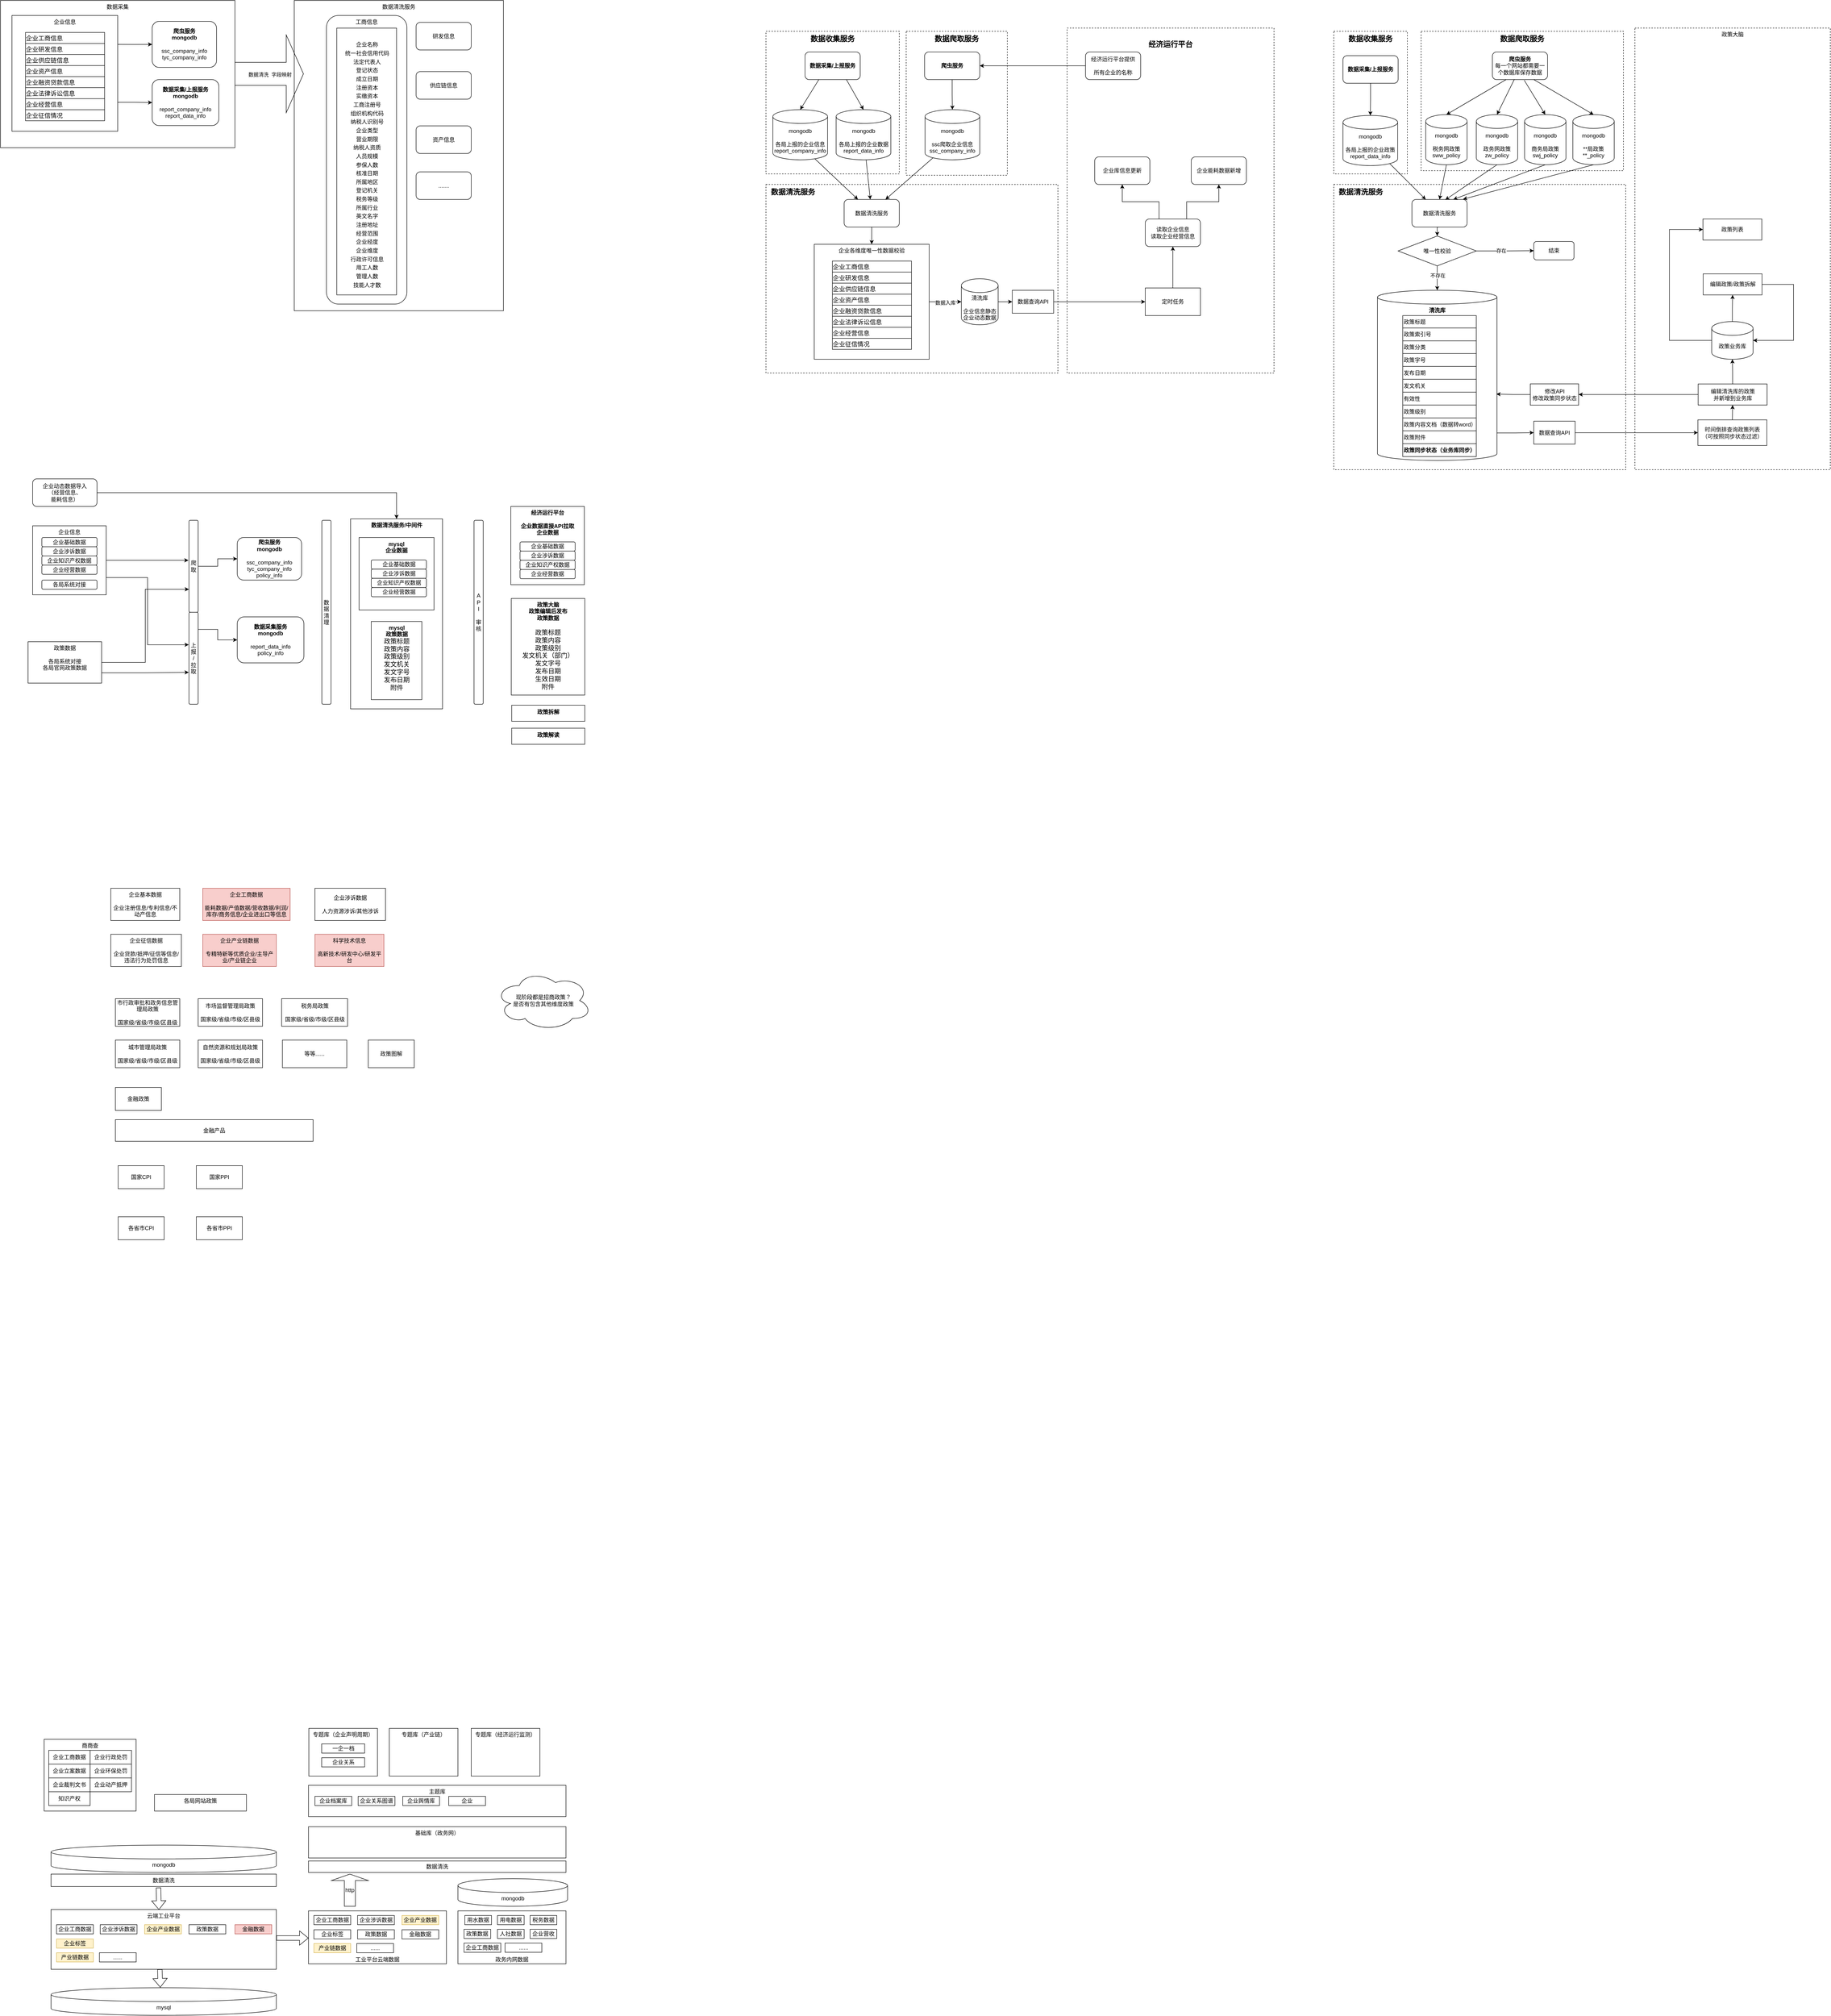 <mxfile version="22.0.8" type="github">
  <diagram name="第 1 页" id="4M4HZLaa6iFDXuhIEwjB">
    <mxGraphModel dx="1321" dy="741" grid="1" gridSize="10" guides="1" tooltips="1" connect="1" arrows="1" fold="1" page="1" pageScale="1" pageWidth="827" pageHeight="1169" math="0" shadow="0">
      <root>
        <mxCell id="0" />
        <mxCell id="1" parent="0" />
        <mxCell id="qm7qbqwN8gKfw2BCIRjX-15" value="主题库" style="rounded=0;whiteSpace=wrap;html=1;verticalAlign=top;" vertex="1" parent="1">
          <mxGeometry x="700" y="3920" width="560" height="68" as="geometry" />
        </mxCell>
        <mxCell id="qm7qbqwN8gKfw2BCIRjX-13" value="云端工业平台" style="rounded=0;whiteSpace=wrap;html=1;verticalAlign=top;" vertex="1" parent="1">
          <mxGeometry x="140" y="4190" width="490" height="130" as="geometry" />
        </mxCell>
        <mxCell id="1SE_jWrrDIv0ONDhs8Yy-70" value="&lt;b&gt;&lt;font style=&quot;font-size: 16px;&quot;&gt;&amp;nbsp; 数据清洗服务&lt;/font&gt;&lt;/b&gt;" style="rounded=0;whiteSpace=wrap;html=1;align=left;verticalAlign=top;dashed=1;" parent="1" vertex="1">
          <mxGeometry x="1695" y="440" width="635" height="410" as="geometry" />
        </mxCell>
        <mxCell id="1SE_jWrrDIv0ONDhs8Yy-69" value="&lt;b&gt;&lt;font style=&quot;font-size: 16px;&quot;&gt;数据爬取服务&lt;/font&gt;&lt;/b&gt;" style="rounded=0;whiteSpace=wrap;html=1;verticalAlign=top;dashed=1;" parent="1" vertex="1">
          <mxGeometry x="2000" y="106.99" width="220" height="313.01" as="geometry" />
        </mxCell>
        <mxCell id="1SE_jWrrDIv0ONDhs8Yy-68" value="&lt;b&gt;&lt;font style=&quot;font-size: 16px;&quot;&gt;数据收集服务&lt;/font&gt;&lt;/b&gt;" style="rounded=0;whiteSpace=wrap;html=1;verticalAlign=top;dashed=1;" parent="1" vertex="1">
          <mxGeometry x="1695" y="106.99" width="290" height="310" as="geometry" />
        </mxCell>
        <mxCell id="1SE_jWrrDIv0ONDhs8Yy-67" value="&lt;b&gt;&lt;font style=&quot;font-size: 16px;&quot;&gt;&lt;br&gt;经济运行平台&lt;/font&gt;&lt;/b&gt;" style="rounded=0;whiteSpace=wrap;html=1;verticalAlign=top;dashed=1;" parent="1" vertex="1">
          <mxGeometry x="2350" y="100" width="450" height="750" as="geometry" />
        </mxCell>
        <mxCell id="bBOoKxX_dk00QMiVEn9z-44" value="数据清洗服务" style="rounded=0;whiteSpace=wrap;html=1;verticalAlign=top;" parent="1" vertex="1">
          <mxGeometry x="669" y="40.0" width="455" height="674.51" as="geometry" />
        </mxCell>
        <mxCell id="1SE_jWrrDIv0ONDhs8Yy-3" value="数据采集" style="rounded=0;whiteSpace=wrap;html=1;verticalAlign=top;" parent="1" vertex="1">
          <mxGeometry x="30" y="40" width="510" height="320" as="geometry" />
        </mxCell>
        <mxCell id="b4rSDZkDvvmOPCsf5r1Y-9" value="企业信息&lt;br&gt;&lt;br&gt;&lt;table style=&quot;border-collapse: collapse; table-layout: fixed; width: 0px;&quot;&gt;&lt;colgroup&gt;&lt;col style=&quot;width: 172px;&quot; width=&quot;172&quot;&gt;&lt;/colgroup&gt;&lt;tbody&gt;&lt;tr style=&quot;height: 24px;&quot; height=&quot;24&quot;&gt;&lt;td style=&quot;empty-cells: show; line-height: normal; vertical-align: middle; outline-width: 0px; overflow-wrap: break-word; word-break: normal; font-size: 10pt; border-width: 0.5pt; border-style: solid; border-color: rgb(0, 0, 0); text-align: left; width: 172px;&quot; width=&quot;172&quot;&gt;企业工商信息&lt;/td&gt;&lt;/tr&gt;&lt;tr style=&quot;height: 24px;&quot; height=&quot;24&quot;&gt;&lt;td style=&quot;empty-cells: show; line-height: normal; vertical-align: middle; outline-width: 0px; overflow-wrap: break-word; word-break: normal; font-size: 10pt; border-width: 0.5pt; border-style: solid; border-color: rgb(0, 0, 0); text-align: left; width: 172px;&quot; width=&quot;172&quot;&gt;企业研发信息&lt;/td&gt;&lt;/tr&gt;&lt;tr style=&quot;height: 24px;&quot; height=&quot;24&quot;&gt;&lt;td style=&quot;empty-cells: show; line-height: normal; vertical-align: middle; outline-width: 0px; overflow-wrap: break-word; word-break: normal; font-size: 10pt; border-width: 0.5pt; border-style: solid; border-color: rgb(0, 0, 0); text-align: left; width: 172px;&quot; width=&quot;172&quot;&gt;企业供应链信息&lt;/td&gt;&lt;/tr&gt;&lt;tr style=&quot;height: 24px;&quot; height=&quot;24&quot;&gt;&lt;td style=&quot;empty-cells: show; line-height: normal; vertical-align: middle; outline-width: 0px; overflow-wrap: break-word; word-break: normal; font-size: 10pt; border-width: 0.5pt; border-style: solid; border-color: rgb(0, 0, 0); text-align: left; width: 172px;&quot; width=&quot;172&quot;&gt;企业资产信息&lt;/td&gt;&lt;/tr&gt;&lt;tr style=&quot;height: 24px;&quot; height=&quot;24&quot;&gt;&lt;td style=&quot;empty-cells: show; line-height: normal; vertical-align: middle; outline-width: 0px; overflow-wrap: break-word; word-break: normal; font-size: 10pt; border-width: 0.5pt; border-style: solid; border-color: rgb(0, 0, 0); text-align: left; width: 172px;&quot; width=&quot;172&quot;&gt;企业融资贷款信息&lt;/td&gt;&lt;/tr&gt;&lt;tr style=&quot;height: 24px;&quot; height=&quot;24&quot;&gt;&lt;td style=&quot;empty-cells: show; line-height: normal; vertical-align: middle; outline-width: 0px; overflow-wrap: break-word; word-break: normal; font-size: 10pt; border-width: 0.5pt; border-style: solid; border-color: rgb(0, 0, 0); text-align: left; width: 172px;&quot; width=&quot;172&quot;&gt;企业法律诉讼信息&lt;/td&gt;&lt;/tr&gt;&lt;tr style=&quot;height: 24px;&quot; height=&quot;24&quot;&gt;&lt;td style=&quot;empty-cells: show; line-height: normal; vertical-align: middle; outline-width: 0px; overflow-wrap: break-word; word-break: normal; font-size: 10pt; border-width: 0.5pt; border-style: solid; border-color: rgb(0, 0, 0); text-align: left; width: 172px;&quot; width=&quot;172&quot;&gt;企业经营信息&lt;/td&gt;&lt;/tr&gt;&lt;tr style=&quot;height: 24px;&quot; height=&quot;24&quot;&gt;&lt;td style=&quot;empty-cells: show; line-height: normal; vertical-align: middle; outline-width: 0px; overflow-wrap: break-word; word-break: normal; font-size: 10pt; border-width: 0.5pt; border-style: solid; border-color: rgb(0, 0, 0); text-align: left; width: 172px;&quot; width=&quot;172&quot;&gt;企业征信情况&lt;/td&gt;&lt;/tr&gt;&lt;/tbody&gt;&lt;/table&gt;" style="rounded=0;whiteSpace=wrap;html=1;align=center;verticalAlign=top;" parent="1" vertex="1">
          <mxGeometry x="55" y="72.62" width="230" height="251.75" as="geometry" />
        </mxCell>
        <mxCell id="b4rSDZkDvvmOPCsf5r1Y-11" style="edgeStyle=orthogonalEdgeStyle;rounded=0;orthogonalLoop=1;jettySize=auto;html=1;entryX=0;entryY=0.5;entryDx=0;entryDy=0;exitX=1;exitY=0.25;exitDx=0;exitDy=0;" parent="1" source="b4rSDZkDvvmOPCsf5r1Y-9" target="b4rSDZkDvvmOPCsf5r1Y-3" edge="1">
          <mxGeometry relative="1" as="geometry">
            <mxPoint x="385" y="130.49" as="sourcePoint" />
          </mxGeometry>
        </mxCell>
        <mxCell id="b4rSDZkDvvmOPCsf5r1Y-3" value="&lt;b&gt;爬虫服务&lt;br&gt;mongodb&lt;br&gt;&lt;/b&gt;&lt;br&gt;ssc_company_info&lt;br&gt;tyc_company_info" style="rounded=1;whiteSpace=wrap;html=1;" parent="1" vertex="1">
          <mxGeometry x="360" y="85.49" width="140" height="100" as="geometry" />
        </mxCell>
        <mxCell id="yWDx3WJLYbUsVVYtLUWM-5" style="edgeStyle=orthogonalEdgeStyle;rounded=0;orthogonalLoop=1;jettySize=auto;html=1;exitX=1;exitY=0.75;exitDx=0;exitDy=0;" parent="1" source="b4rSDZkDvvmOPCsf5r1Y-9" target="yWDx3WJLYbUsVVYtLUWM-2" edge="1">
          <mxGeometry relative="1" as="geometry">
            <mxPoint x="383.12" y="267.69" as="sourcePoint" />
          </mxGeometry>
        </mxCell>
        <mxCell id="yWDx3WJLYbUsVVYtLUWM-2" value="&lt;b style=&quot;border-color: var(--border-color);&quot;&gt;数据采集/上报服务&lt;br&gt;mongodb&lt;br&gt;&lt;/b&gt;&lt;br&gt;report_company_info&lt;br&gt;report_data_info" style="rounded=1;whiteSpace=wrap;html=1;" parent="1" vertex="1">
          <mxGeometry x="360" y="211.99" width="145" height="100" as="geometry" />
        </mxCell>
        <mxCell id="Ni6QwDA9w7rpbr3JU669-1" value="企业基本数据&lt;br&gt;&lt;br&gt;企业注册信息/专利信息/不动产信息" style="rounded=0;whiteSpace=wrap;html=1;" parent="1" vertex="1">
          <mxGeometry x="270" y="1970" width="150" height="70" as="geometry" />
        </mxCell>
        <mxCell id="Ni6QwDA9w7rpbr3JU669-2" value="企业工商数据&lt;br&gt;&lt;br&gt;能耗数据/产值数据/营收数据/利润/库存/商务信息/企业进出口等信息" style="rounded=0;whiteSpace=wrap;html=1;fillColor=#f8cecc;strokeColor=#b85450;" parent="1" vertex="1">
          <mxGeometry x="470" y="1970" width="190" height="70" as="geometry" />
        </mxCell>
        <mxCell id="Ni6QwDA9w7rpbr3JU669-3" value="市行政审批和政务信息管理局政策&lt;br&gt;&lt;br&gt;国家级/省级/市级/区县级" style="rounded=0;whiteSpace=wrap;html=1;" parent="1" vertex="1">
          <mxGeometry x="280" y="2210" width="140" height="60" as="geometry" />
        </mxCell>
        <mxCell id="Ni6QwDA9w7rpbr3JU669-8" value="金融政策" style="rounded=0;whiteSpace=wrap;html=1;" parent="1" vertex="1">
          <mxGeometry x="280" y="2403" width="100" height="50" as="geometry" />
        </mxCell>
        <mxCell id="Ni6QwDA9w7rpbr3JU669-9" value="金融产品" style="rounded=0;whiteSpace=wrap;html=1;" parent="1" vertex="1">
          <mxGeometry x="280" y="2473" width="430" height="47" as="geometry" />
        </mxCell>
        <mxCell id="Ni6QwDA9w7rpbr3JU669-10" value="政策图解" style="rounded=0;whiteSpace=wrap;html=1;" parent="1" vertex="1">
          <mxGeometry x="830" y="2300" width="100" height="60" as="geometry" />
        </mxCell>
        <mxCell id="Ni6QwDA9w7rpbr3JU669-11" value="国家CPI" style="rounded=0;whiteSpace=wrap;html=1;" parent="1" vertex="1">
          <mxGeometry x="286" y="2573" width="100" height="50" as="geometry" />
        </mxCell>
        <mxCell id="Ni6QwDA9w7rpbr3JU669-12" value="各省市CPI" style="rounded=0;whiteSpace=wrap;html=1;aspect=fixed;" parent="1" vertex="1">
          <mxGeometry x="286" y="2684" width="100" height="50" as="geometry" />
        </mxCell>
        <mxCell id="Ni6QwDA9w7rpbr3JU669-13" value="国家PPI" style="rounded=0;whiteSpace=wrap;html=1;" parent="1" vertex="1">
          <mxGeometry x="456" y="2573" width="100" height="50" as="geometry" />
        </mxCell>
        <mxCell id="Ni6QwDA9w7rpbr3JU669-14" value="各省市PPI" style="rounded=0;whiteSpace=wrap;html=1;aspect=fixed;" parent="1" vertex="1">
          <mxGeometry x="456" y="2684" width="100" height="50" as="geometry" />
        </mxCell>
        <mxCell id="Ni6QwDA9w7rpbr3JU669-15" value="企业涉诉数据&lt;br&gt;&lt;br&gt;人力资源涉诉/其他涉诉" style="rounded=0;whiteSpace=wrap;html=1;" parent="1" vertex="1">
          <mxGeometry x="714" y="1970" width="153.5" height="70" as="geometry" />
        </mxCell>
        <mxCell id="Ni6QwDA9w7rpbr3JU669-16" value="市场监督管理局政策&lt;br&gt;&lt;br&gt;国家级/省级/市级/区县级" style="rounded=0;whiteSpace=wrap;html=1;" parent="1" vertex="1">
          <mxGeometry x="460" y="2210" width="140" height="60" as="geometry" />
        </mxCell>
        <mxCell id="Ni6QwDA9w7rpbr3JU669-17" value="税务局政策&lt;br&gt;&lt;br&gt;国家级/省级/市级/区县级" style="rounded=0;whiteSpace=wrap;html=1;" parent="1" vertex="1">
          <mxGeometry x="641.5" y="2210" width="143.5" height="60" as="geometry" />
        </mxCell>
        <mxCell id="Ni6QwDA9w7rpbr3JU669-19" value="城市管理局政策&lt;br&gt;&lt;br&gt;国家级/省级/市级/区县级" style="rounded=0;whiteSpace=wrap;html=1;" parent="1" vertex="1">
          <mxGeometry x="280" y="2300" width="140" height="60" as="geometry" />
        </mxCell>
        <mxCell id="Ni6QwDA9w7rpbr3JU669-20" value="自然资源和规划局政策&lt;br&gt;&lt;br&gt;国家级/省级/市级/区县级" style="rounded=0;whiteSpace=wrap;html=1;" parent="1" vertex="1">
          <mxGeometry x="460" y="2300" width="140" height="60" as="geometry" />
        </mxCell>
        <mxCell id="Ni6QwDA9w7rpbr3JU669-21" value="等等......" style="rounded=0;whiteSpace=wrap;html=1;" parent="1" vertex="1">
          <mxGeometry x="643.25" y="2300" width="140" height="60" as="geometry" />
        </mxCell>
        <mxCell id="Ni6QwDA9w7rpbr3JU669-22" value="企业产业链数据&lt;br&gt;&lt;br&gt;专精特新等优质企业/主导产业/产业链企业" style="rounded=0;whiteSpace=wrap;html=1;fillColor=#f8cecc;strokeColor=#b85450;" parent="1" vertex="1">
          <mxGeometry x="470" y="2070" width="160" height="70" as="geometry" />
        </mxCell>
        <mxCell id="Ni6QwDA9w7rpbr3JU669-24" value="企业征信数据&lt;br&gt;&lt;br&gt;企业贷款/抵押/征信等信息/违法行为处罚信息" style="rounded=0;whiteSpace=wrap;html=1;" parent="1" vertex="1">
          <mxGeometry x="270" y="2070" width="153.5" height="70" as="geometry" />
        </mxCell>
        <mxCell id="Ni6QwDA9w7rpbr3JU669-26" value="科学技术信息&lt;br&gt;&lt;br&gt;高新技术/研发中心/研发平台" style="rounded=0;whiteSpace=wrap;html=1;fillColor=#f8cecc;strokeColor=#b85450;" parent="1" vertex="1">
          <mxGeometry x="714" y="2070" width="150" height="70" as="geometry" />
        </mxCell>
        <mxCell id="Ni6QwDA9w7rpbr3JU669-27" value="现阶段都是招商政策？&lt;br&gt;是否有包含其他维度政策" style="ellipse;shape=cloud;whiteSpace=wrap;html=1;" parent="1" vertex="1">
          <mxGeometry x="1106" y="2149" width="210" height="130" as="geometry" />
        </mxCell>
        <mxCell id="bBOoKxX_dk00QMiVEn9z-1" value="&lt;b&gt;数据清洗服务/中间件&lt;/b&gt;" style="rounded=0;whiteSpace=wrap;html=1;verticalAlign=top;" parent="1" vertex="1">
          <mxGeometry x="791.5" y="1167" width="200" height="413" as="geometry" />
        </mxCell>
        <mxCell id="bBOoKxX_dk00QMiVEn9z-2" value="企业信息" style="rounded=0;whiteSpace=wrap;html=1;align=center;verticalAlign=top;" parent="1" vertex="1">
          <mxGeometry x="100" y="1182" width="160" height="150" as="geometry" />
        </mxCell>
        <mxCell id="bBOoKxX_dk00QMiVEn9z-3" value="企业基础数据" style="rounded=1;whiteSpace=wrap;html=1;" parent="1" vertex="1">
          <mxGeometry x="120" y="1207.5" width="120" height="20" as="geometry" />
        </mxCell>
        <mxCell id="bBOoKxX_dk00QMiVEn9z-4" style="edgeStyle=orthogonalEdgeStyle;rounded=0;orthogonalLoop=1;jettySize=auto;html=1;entryX=0;entryY=0.5;entryDx=0;entryDy=0;" parent="1" source="bBOoKxX_dk00QMiVEn9z-5" target="bBOoKxX_dk00QMiVEn9z-6" edge="1">
          <mxGeometry relative="1" as="geometry" />
        </mxCell>
        <mxCell id="bBOoKxX_dk00QMiVEn9z-5" value="爬取" style="rounded=1;whiteSpace=wrap;html=1;" parent="1" vertex="1">
          <mxGeometry x="440" y="1170" width="20" height="200" as="geometry" />
        </mxCell>
        <mxCell id="bBOoKxX_dk00QMiVEn9z-6" value="&lt;b&gt;爬虫服务&lt;br&gt;mongodb&lt;br&gt;&lt;/b&gt;&lt;br&gt;ssc_company_info&lt;br&gt;tyc_company_info&lt;br&gt;policy_info" style="rounded=1;whiteSpace=wrap;html=1;" parent="1" vertex="1">
          <mxGeometry x="545" y="1207.5" width="140" height="92.5" as="geometry" />
        </mxCell>
        <mxCell id="bBOoKxX_dk00QMiVEn9z-7" style="edgeStyle=orthogonalEdgeStyle;rounded=0;orthogonalLoop=1;jettySize=auto;html=1;exitX=0.906;exitY=0.186;exitDx=0;exitDy=0;exitPerimeter=0;" parent="1" source="bBOoKxX_dk00QMiVEn9z-8" target="bBOoKxX_dk00QMiVEn9z-15" edge="1">
          <mxGeometry relative="1" as="geometry" />
        </mxCell>
        <mxCell id="bBOoKxX_dk00QMiVEn9z-8" value="上报&lt;br&gt;/&lt;br&gt;拉取" style="rounded=1;whiteSpace=wrap;html=1;" parent="1" vertex="1">
          <mxGeometry x="440" y="1370" width="20" height="200" as="geometry" />
        </mxCell>
        <mxCell id="bBOoKxX_dk00QMiVEn9z-9" value="企业涉诉数据" style="rounded=1;whiteSpace=wrap;html=1;" parent="1" vertex="1">
          <mxGeometry x="120" y="1227.5" width="120" height="20" as="geometry" />
        </mxCell>
        <mxCell id="bBOoKxX_dk00QMiVEn9z-10" value="企业知识产权数据" style="rounded=1;whiteSpace=wrap;html=1;" parent="1" vertex="1">
          <mxGeometry x="120" y="1247.5" width="120" height="20" as="geometry" />
        </mxCell>
        <mxCell id="bBOoKxX_dk00QMiVEn9z-11" value="企业经营数据" style="rounded=1;whiteSpace=wrap;html=1;" parent="1" vertex="1">
          <mxGeometry x="120" y="1267.5" width="120" height="20" as="geometry" />
        </mxCell>
        <mxCell id="bBOoKxX_dk00QMiVEn9z-12" style="edgeStyle=orthogonalEdgeStyle;rounded=0;orthogonalLoop=1;jettySize=auto;html=1;exitX=1;exitY=0.5;exitDx=0;exitDy=0;entryX=-0.055;entryY=0.435;entryDx=0;entryDy=0;entryPerimeter=0;" parent="1" source="bBOoKxX_dk00QMiVEn9z-2" target="bBOoKxX_dk00QMiVEn9z-5" edge="1">
          <mxGeometry relative="1" as="geometry" />
        </mxCell>
        <mxCell id="bBOoKxX_dk00QMiVEn9z-13" value="&lt;b&gt;mysql&lt;br&gt;政策数据&lt;/b&gt;&lt;br&gt;&lt;span style=&quot;font-family: 等线; font-size: 10.5pt; background-color: initial;&quot;&gt;政策标题&lt;br&gt;&lt;/span&gt;&lt;span style=&quot;font-family: 等线; font-size: 10.5pt; background-color: initial;&quot;&gt;政策内容&lt;br&gt;&lt;/span&gt;&lt;span style=&quot;background-color: initial; font-size: 10.5pt; font-family: 等线;&quot;&gt;政策级别&lt;br&gt;&lt;/span&gt;&lt;span style=&quot;font-family: 等线; font-size: 10.5pt; background-color: initial;&quot;&gt;发文机关&lt;br&gt;&lt;/span&gt;&lt;span style=&quot;font-family: 等线; font-size: 10.5pt; background-color: initial;&quot;&gt;发文字号&lt;br&gt;&lt;/span&gt;&lt;span style=&quot;font-family: 等线; font-size: 10.5pt; background-color: initial;&quot;&gt;发布日期&lt;br&gt;&lt;/span&gt;&lt;span style=&quot;font-family: 等线; font-size: 10.5pt; background-color: initial;&quot;&gt;附件&lt;/span&gt;&lt;span style=&quot;font-family: 等线; font-size: 10.5pt; background-color: initial;&quot;&gt;&lt;br&gt;&lt;/span&gt;" style="rounded=0;whiteSpace=wrap;html=1;verticalAlign=top;align=center;" parent="1" vertex="1">
          <mxGeometry x="836.5" y="1390" width="110" height="170" as="geometry" />
        </mxCell>
        <mxCell id="bBOoKxX_dk00QMiVEn9z-14" value="数据清理" style="rounded=1;whiteSpace=wrap;html=1;" parent="1" vertex="1">
          <mxGeometry x="729" y="1170" width="20" height="400" as="geometry" />
        </mxCell>
        <mxCell id="bBOoKxX_dk00QMiVEn9z-15" value="&lt;b style=&quot;border-color: var(--border-color);&quot;&gt;数据采集服务&lt;br&gt;mongodb&lt;br&gt;&lt;/b&gt;&lt;br&gt;report_data_info&lt;br&gt;policy_info" style="rounded=1;whiteSpace=wrap;html=1;" parent="1" vertex="1">
          <mxGeometry x="545" y="1380" width="145" height="100" as="geometry" />
        </mxCell>
        <mxCell id="bBOoKxX_dk00QMiVEn9z-16" style="edgeStyle=orthogonalEdgeStyle;rounded=0;orthogonalLoop=1;jettySize=auto;html=1;exitX=1;exitY=0.75;exitDx=0;exitDy=0;entryX=-0.02;entryY=0.653;entryDx=0;entryDy=0;entryPerimeter=0;" parent="1" source="bBOoKxX_dk00QMiVEn9z-17" target="bBOoKxX_dk00QMiVEn9z-8" edge="1">
          <mxGeometry relative="1" as="geometry" />
        </mxCell>
        <mxCell id="bBOoKxX_dk00QMiVEn9z-17" value="政策数据&lt;br&gt;&lt;br&gt;各局系统对接&lt;br&gt;各局官网政策数据" style="rounded=0;whiteSpace=wrap;html=1;align=center;verticalAlign=top;" parent="1" vertex="1">
          <mxGeometry x="90" y="1434" width="160" height="90" as="geometry" />
        </mxCell>
        <mxCell id="bBOoKxX_dk00QMiVEn9z-18" style="edgeStyle=orthogonalEdgeStyle;rounded=0;orthogonalLoop=1;jettySize=auto;html=1;entryX=0;entryY=0.75;entryDx=0;entryDy=0;" parent="1" source="bBOoKxX_dk00QMiVEn9z-17" target="bBOoKxX_dk00QMiVEn9z-5" edge="1">
          <mxGeometry relative="1" as="geometry" />
        </mxCell>
        <mxCell id="bBOoKxX_dk00QMiVEn9z-19" style="edgeStyle=orthogonalEdgeStyle;rounded=0;orthogonalLoop=1;jettySize=auto;html=1;exitX=1;exitY=0.75;exitDx=0;exitDy=0;entryX=-0.02;entryY=0.353;entryDx=0;entryDy=0;entryPerimeter=0;" parent="1" source="bBOoKxX_dk00QMiVEn9z-2" target="bBOoKxX_dk00QMiVEn9z-8" edge="1">
          <mxGeometry relative="1" as="geometry" />
        </mxCell>
        <mxCell id="bBOoKxX_dk00QMiVEn9z-20" value="A&lt;br&gt;P&lt;br&gt;I&lt;br&gt;&lt;br&gt;审核" style="rounded=1;whiteSpace=wrap;html=1;" parent="1" vertex="1">
          <mxGeometry x="1060" y="1170" width="20" height="400" as="geometry" />
        </mxCell>
        <mxCell id="bBOoKxX_dk00QMiVEn9z-21" value="&lt;b&gt;政策大脑&lt;br&gt;政策编辑后发布&lt;br&gt;政策数据&lt;/b&gt;&lt;br&gt;&lt;span style=&quot;font-family: 等线; font-size: 10.5pt; background-color: initial;&quot;&gt;&lt;br&gt;政策标题&lt;br&gt;&lt;/span&gt;&lt;span style=&quot;font-family: 等线; font-size: 10.5pt; background-color: initial;&quot;&gt;政策内容&lt;br&gt;&lt;/span&gt;&lt;span style=&quot;background-color: initial; font-size: 10.5pt; font-family: 等线;&quot;&gt;政策级别&lt;br&gt;&lt;/span&gt;&lt;span style=&quot;font-family: 等线; font-size: 10.5pt; background-color: initial;&quot;&gt;发文机关（部门）&lt;br&gt;&lt;/span&gt;&lt;span style=&quot;font-family: 等线; font-size: 10.5pt; background-color: initial;&quot;&gt;发文字号&lt;br&gt;&lt;/span&gt;&lt;span style=&quot;font-family: 等线; font-size: 10.5pt; background-color: initial;&quot;&gt;发布日期&lt;br&gt;生效日期&lt;br&gt;&lt;/span&gt;&lt;span style=&quot;font-family: 等线; font-size: 10.5pt; background-color: initial;&quot;&gt;附件&lt;/span&gt;&lt;span style=&quot;font-family: 等线; font-size: 10.5pt; background-color: initial;&quot;&gt;&lt;br&gt;&lt;/span&gt;" style="rounded=0;whiteSpace=wrap;html=1;verticalAlign=top;align=center;" parent="1" vertex="1">
          <mxGeometry x="1141" y="1340" width="160" height="210" as="geometry" />
        </mxCell>
        <mxCell id="bBOoKxX_dk00QMiVEn9z-22" value="各局系统对接" style="rounded=1;whiteSpace=wrap;html=1;" parent="1" vertex="1">
          <mxGeometry x="120" y="1300" width="120" height="20" as="geometry" />
        </mxCell>
        <mxCell id="bBOoKxX_dk00QMiVEn9z-23" value="&lt;b&gt;mysql&lt;br&gt;企业数据&lt;/b&gt;&lt;br&gt;&lt;span style=&quot;font-family: 等线; font-size: 10.5pt; background-color: initial;&quot;&gt;&lt;br&gt;&lt;/span&gt;" style="rounded=0;whiteSpace=wrap;html=1;verticalAlign=top;align=center;" parent="1" vertex="1">
          <mxGeometry x="810" y="1207.5" width="163" height="157.5" as="geometry" />
        </mxCell>
        <mxCell id="bBOoKxX_dk00QMiVEn9z-24" value="&lt;b&gt;经济运行平台&lt;br&gt;&lt;br&gt;企业数据直接API拉取&lt;br&gt;企业数据&lt;/b&gt;&lt;br&gt;&lt;span style=&quot;font-family: 等线; font-size: 10.5pt; background-color: initial;&quot;&gt;&lt;br&gt;&lt;/span&gt;" style="rounded=0;whiteSpace=wrap;html=1;verticalAlign=top;align=center;" parent="1" vertex="1">
          <mxGeometry x="1140" y="1140" width="160" height="170" as="geometry" />
        </mxCell>
        <mxCell id="bBOoKxX_dk00QMiVEn9z-25" value="企业基础数据" style="rounded=1;whiteSpace=wrap;html=1;" parent="1" vertex="1">
          <mxGeometry x="1160" y="1217" width="120" height="20" as="geometry" />
        </mxCell>
        <mxCell id="bBOoKxX_dk00QMiVEn9z-26" value="企业涉诉数据" style="rounded=1;whiteSpace=wrap;html=1;" parent="1" vertex="1">
          <mxGeometry x="1160" y="1237" width="120" height="20" as="geometry" />
        </mxCell>
        <mxCell id="bBOoKxX_dk00QMiVEn9z-27" value="企业知识产权数据" style="rounded=1;whiteSpace=wrap;html=1;" parent="1" vertex="1">
          <mxGeometry x="1160" y="1257" width="120" height="20" as="geometry" />
        </mxCell>
        <mxCell id="bBOoKxX_dk00QMiVEn9z-28" value="企业经营数据" style="rounded=1;whiteSpace=wrap;html=1;" parent="1" vertex="1">
          <mxGeometry x="1160" y="1277" width="120" height="20" as="geometry" />
        </mxCell>
        <mxCell id="bBOoKxX_dk00QMiVEn9z-29" value="&lt;b&gt;政策解读&lt;/b&gt;&lt;span style=&quot;font-family: 等线; font-size: 10.5pt; background-color: initial;&quot;&gt;&lt;br&gt;&lt;/span&gt;" style="rounded=0;whiteSpace=wrap;html=1;verticalAlign=top;align=center;" parent="1" vertex="1">
          <mxGeometry x="1142" y="1622" width="159" height="35" as="geometry" />
        </mxCell>
        <mxCell id="bBOoKxX_dk00QMiVEn9z-30" value="&lt;b&gt;政策拆解&lt;/b&gt;&lt;span style=&quot;font-family: 等线; font-size: 10.5pt; background-color: initial;&quot;&gt;&lt;br&gt;&lt;/span&gt;" style="rounded=0;whiteSpace=wrap;html=1;verticalAlign=top;align=center;" parent="1" vertex="1">
          <mxGeometry x="1142" y="1572" width="159" height="35" as="geometry" />
        </mxCell>
        <mxCell id="bBOoKxX_dk00QMiVEn9z-31" value="企业基础数据" style="rounded=1;whiteSpace=wrap;html=1;" parent="1" vertex="1">
          <mxGeometry x="836.5" y="1256.25" width="120" height="20" as="geometry" />
        </mxCell>
        <mxCell id="bBOoKxX_dk00QMiVEn9z-32" value="企业涉诉数据" style="rounded=1;whiteSpace=wrap;html=1;" parent="1" vertex="1">
          <mxGeometry x="836.5" y="1276.25" width="120" height="20" as="geometry" />
        </mxCell>
        <mxCell id="bBOoKxX_dk00QMiVEn9z-33" value="企业知识产权数据" style="rounded=1;whiteSpace=wrap;html=1;" parent="1" vertex="1">
          <mxGeometry x="836.5" y="1296.25" width="120" height="20" as="geometry" />
        </mxCell>
        <mxCell id="bBOoKxX_dk00QMiVEn9z-34" value="企业经营数据" style="rounded=1;whiteSpace=wrap;html=1;" parent="1" vertex="1">
          <mxGeometry x="836.5" y="1316.25" width="120" height="20" as="geometry" />
        </mxCell>
        <mxCell id="bBOoKxX_dk00QMiVEn9z-35" style="edgeStyle=orthogonalEdgeStyle;rounded=0;orthogonalLoop=1;jettySize=auto;html=1;exitX=1;exitY=0.5;exitDx=0;exitDy=0;entryX=0.5;entryY=0;entryDx=0;entryDy=0;" parent="1" source="bBOoKxX_dk00QMiVEn9z-36" target="bBOoKxX_dk00QMiVEn9z-1" edge="1">
          <mxGeometry relative="1" as="geometry" />
        </mxCell>
        <mxCell id="bBOoKxX_dk00QMiVEn9z-36" value="企业动态数据导入&lt;br&gt;（经营信息、&lt;br&gt;能耗信息）" style="rounded=1;whiteSpace=wrap;html=1;" parent="1" vertex="1">
          <mxGeometry x="100" y="1080" width="140" height="60" as="geometry" />
        </mxCell>
        <mxCell id="bBOoKxX_dk00QMiVEn9z-38" value="" style="shape=flexArrow;endArrow=classic;html=1;rounded=0;endWidth=118;endSize=12.14;width=50;" parent="1" edge="1">
          <mxGeometry width="50" height="50" relative="1" as="geometry">
            <mxPoint x="539.5" y="199.5" as="sourcePoint" />
            <mxPoint x="689.5" y="199.5" as="targetPoint" />
          </mxGeometry>
        </mxCell>
        <mxCell id="bBOoKxX_dk00QMiVEn9z-41" value="数据清洗&amp;nbsp; 字段映射" style="edgeLabel;html=1;align=center;verticalAlign=middle;resizable=0;points=[];" parent="bBOoKxX_dk00QMiVEn9z-38" vertex="1" connectable="0">
          <mxGeometry x="-0.253" y="2" relative="1" as="geometry">
            <mxPoint x="20" y="3" as="offset" />
          </mxGeometry>
        </mxCell>
        <mxCell id="bBOoKxX_dk00QMiVEn9z-45" value="工商信息&lt;br&gt;" style="rounded=1;whiteSpace=wrap;html=1;verticalAlign=top;" parent="1" vertex="1">
          <mxGeometry x="739" y="72.62" width="175" height="627.38" as="geometry" />
        </mxCell>
        <mxCell id="bBOoKxX_dk00QMiVEn9z-46" value="供应链信息" style="rounded=1;whiteSpace=wrap;html=1;verticalAlign=middle;align=center;" parent="1" vertex="1">
          <mxGeometry x="934" y="194.61" width="120" height="60" as="geometry" />
        </mxCell>
        <mxCell id="bBOoKxX_dk00QMiVEn9z-47" value="......." style="rounded=1;whiteSpace=wrap;html=1;verticalAlign=middle;align=center;" parent="1" vertex="1">
          <mxGeometry x="934" y="412.62" width="120" height="60" as="geometry" />
        </mxCell>
        <mxCell id="bBOoKxX_dk00QMiVEn9z-48" value="资产信息" style="rounded=1;whiteSpace=wrap;html=1;verticalAlign=middle;align=center;" parent="1" vertex="1">
          <mxGeometry x="934" y="312.62" width="120" height="60" as="geometry" />
        </mxCell>
        <mxCell id="bBOoKxX_dk00QMiVEn9z-49" value="研发信息" style="rounded=1;whiteSpace=wrap;html=1;verticalAlign=middle;align=center;" parent="1" vertex="1">
          <mxGeometry x="934" y="87.62" width="120" height="60" as="geometry" />
        </mxCell>
        <mxCell id="LPctHTdcvew_OnTX13Tw-1" value="&lt;br&gt;&lt;table style=&quot;border-collapse:&lt;br/&gt; collapse;width:48pt&quot; width=&quot;64&quot; cellspacing=&quot;0&quot; cellpadding=&quot;0&quot; border=&quot;0&quot;&gt; &lt;colgroup&gt;&lt;col style=&quot;width:48pt&quot; width=&quot;64&quot;&gt;&lt;/colgroup&gt; &lt;tbody&gt;&lt;tr style=&quot;height:14.0pt&quot; height=&quot;19&quot;&gt;  &lt;td style=&quot;height:14.0pt;width:48pt&quot; width=&quot;64&quot; height=&quot;19&quot;&gt;企业名称&lt;/td&gt; &lt;/tr&gt; &lt;tr style=&quot;height:14.0pt&quot; height=&quot;19&quot;&gt;  &lt;td style=&quot;height:14.0pt&quot; height=&quot;19&quot;&gt;统一社会信用代码&lt;/td&gt; &lt;/tr&gt; &lt;tr style=&quot;height:14.0pt&quot; height=&quot;19&quot;&gt;  &lt;td style=&quot;height:14.0pt&quot; height=&quot;19&quot;&gt;法定代表人&lt;/td&gt; &lt;/tr&gt; &lt;tr style=&quot;height:14.0pt&quot; height=&quot;19&quot;&gt;  &lt;td style=&quot;height:14.0pt&quot; height=&quot;19&quot;&gt;登记状态&lt;/td&gt; &lt;/tr&gt; &lt;tr style=&quot;height:14.0pt&quot; height=&quot;19&quot;&gt;  &lt;td style=&quot;height:14.0pt&quot; height=&quot;19&quot;&gt;成立日期&lt;/td&gt; &lt;/tr&gt; &lt;tr style=&quot;height:14.0pt&quot; height=&quot;19&quot;&gt;  &lt;td style=&quot;height:14.0pt&quot; height=&quot;19&quot;&gt;注册资本&lt;/td&gt; &lt;/tr&gt; &lt;tr style=&quot;height:14.0pt&quot; height=&quot;19&quot;&gt;  &lt;td style=&quot;height:14.0pt&quot; height=&quot;19&quot;&gt;实缴资本&lt;/td&gt; &lt;/tr&gt; &lt;tr style=&quot;height:14.0pt&quot; height=&quot;19&quot;&gt;  &lt;td style=&quot;height:14.0pt&quot; height=&quot;19&quot;&gt;工商注册号&lt;/td&gt; &lt;/tr&gt; &lt;tr style=&quot;height:14.0pt&quot; height=&quot;19&quot;&gt;  &lt;td style=&quot;height:14.0pt&quot; height=&quot;19&quot;&gt;组织机构代码&lt;/td&gt; &lt;/tr&gt; &lt;tr style=&quot;height:14.0pt&quot; height=&quot;19&quot;&gt;  &lt;td style=&quot;height:14.0pt&quot; height=&quot;19&quot;&gt;纳税人识别号&lt;/td&gt; &lt;/tr&gt; &lt;tr style=&quot;height:14.0pt&quot; height=&quot;19&quot;&gt;  &lt;td style=&quot;height:14.0pt&quot; height=&quot;19&quot;&gt;企业类型&lt;/td&gt; &lt;/tr&gt; &lt;tr style=&quot;height:14.0pt&quot; height=&quot;19&quot;&gt;  &lt;td style=&quot;height:14.0pt&quot; height=&quot;19&quot;&gt;营业期限&lt;/td&gt; &lt;/tr&gt; &lt;tr style=&quot;height:14.0pt&quot; height=&quot;19&quot;&gt;  &lt;td style=&quot;height:14.0pt&quot; height=&quot;19&quot;&gt;纳税人资质&lt;/td&gt; &lt;/tr&gt; &lt;tr style=&quot;height:14.0pt&quot; height=&quot;19&quot;&gt;  &lt;td style=&quot;height:14.0pt&quot; height=&quot;19&quot;&gt;人员规模&lt;/td&gt; &lt;/tr&gt; &lt;tr style=&quot;height:14.0pt&quot; height=&quot;19&quot;&gt;  &lt;td style=&quot;height:14.0pt&quot; height=&quot;19&quot;&gt;参保人数&lt;/td&gt; &lt;/tr&gt; &lt;tr style=&quot;height:14.0pt&quot; height=&quot;19&quot;&gt;  &lt;td style=&quot;height:14.0pt&quot; height=&quot;19&quot;&gt;核准日期&lt;/td&gt; &lt;/tr&gt; &lt;tr style=&quot;height:14.0pt&quot; height=&quot;19&quot;&gt;  &lt;td style=&quot;height:14.0pt&quot; height=&quot;19&quot;&gt;所属地区&lt;/td&gt; &lt;/tr&gt; &lt;tr style=&quot;height:14.0pt&quot; height=&quot;19&quot;&gt;  &lt;td style=&quot;height:14.0pt&quot; height=&quot;19&quot;&gt;登记机关&lt;/td&gt; &lt;/tr&gt; &lt;tr style=&quot;height:14.0pt&quot; height=&quot;19&quot;&gt;  &lt;td style=&quot;height:14.0pt&quot; height=&quot;19&quot;&gt;税务等级&lt;/td&gt; &lt;/tr&gt; &lt;tr style=&quot;height:14.0pt&quot; height=&quot;19&quot;&gt;  &lt;td style=&quot;height:14.0pt&quot; height=&quot;19&quot;&gt;所属行业&lt;/td&gt; &lt;/tr&gt; &lt;tr style=&quot;height:14.0pt&quot; height=&quot;19&quot;&gt;  &lt;td style=&quot;height:14.0pt&quot; height=&quot;19&quot;&gt;英文名字&lt;/td&gt; &lt;/tr&gt; &lt;tr style=&quot;height:14.0pt&quot; height=&quot;19&quot;&gt;  &lt;td style=&quot;height:14.0pt&quot; height=&quot;19&quot;&gt;注册地址&lt;/td&gt; &lt;/tr&gt; &lt;tr style=&quot;height:14.0pt&quot; height=&quot;19&quot;&gt;  &lt;td style=&quot;height:14.0pt&quot; height=&quot;19&quot;&gt;经营范围&lt;/td&gt; &lt;/tr&gt; &lt;tr style=&quot;height:14.0pt&quot; height=&quot;19&quot;&gt;  &lt;td style=&quot;height:14.0pt&quot; height=&quot;19&quot;&gt;企业经度&lt;/td&gt; &lt;/tr&gt; &lt;tr style=&quot;height:14.0pt&quot; height=&quot;19&quot;&gt;  &lt;td style=&quot;height:14.0pt&quot; height=&quot;19&quot;&gt;企业维度&lt;/td&gt; &lt;/tr&gt; &lt;tr style=&quot;height:14.0pt&quot; height=&quot;19&quot;&gt;  &lt;td style=&quot;height:14.0pt&quot; height=&quot;19&quot;&gt;行政许可信息&lt;/td&gt; &lt;/tr&gt; &lt;tr style=&quot;height:14.0pt&quot; height=&quot;19&quot;&gt;  &lt;td style=&quot;height:14.0pt&quot; height=&quot;19&quot;&gt;用工人数&lt;/td&gt; &lt;/tr&gt; &lt;tr style=&quot;height:14.0pt&quot; height=&quot;19&quot;&gt;  &lt;td style=&quot;height:14.0pt&quot; height=&quot;19&quot;&gt;管理人数&lt;/td&gt; &lt;/tr&gt; &lt;tr style=&quot;height:14.0pt&quot; height=&quot;19&quot;&gt;  &lt;td style=&quot;height:14.0pt&quot; height=&quot;19&quot;&gt;技能人才数&lt;/td&gt; &lt;/tr&gt;&lt;/tbody&gt;&lt;/table&gt;" style="rounded=0;html=1;align=center;" parent="1" vertex="1">
          <mxGeometry x="761.5" y="100.12" width="130" height="580" as="geometry" />
        </mxCell>
        <mxCell id="1SE_jWrrDIv0ONDhs8Yy-17" value="&lt;b&gt;爬虫服务&lt;br&gt;&lt;/b&gt;" style="rounded=1;whiteSpace=wrap;html=1;" parent="1" vertex="1">
          <mxGeometry x="2040.0" y="151.99" width="120" height="60" as="geometry" />
        </mxCell>
        <mxCell id="1SE_jWrrDIv0ONDhs8Yy-18" value="&lt;b style=&quot;border-color: var(--border-color);&quot;&gt;数据采集/上报服务&lt;br&gt;&lt;/b&gt;" style="rounded=1;whiteSpace=wrap;html=1;" parent="1" vertex="1">
          <mxGeometry x="1780" y="151.99" width="120" height="60" as="geometry" />
        </mxCell>
        <mxCell id="1SE_jWrrDIv0ONDhs8Yy-30" style="rounded=0;orthogonalLoop=1;jettySize=auto;html=1;entryX=0.25;entryY=0;entryDx=0;entryDy=0;exitX=0.759;exitY=0.97;exitDx=0;exitDy=0;exitPerimeter=0;" parent="1" source="1SE_jWrrDIv0ONDhs8Yy-20" target="1SE_jWrrDIv0ONDhs8Yy-26" edge="1">
          <mxGeometry relative="1" as="geometry">
            <mxPoint x="1820.344" y="381.28" as="sourcePoint" />
          </mxGeometry>
        </mxCell>
        <mxCell id="1SE_jWrrDIv0ONDhs8Yy-20" value="mongodb&lt;br&gt;&lt;br&gt;各局上报的企业信息&lt;br&gt;report_company_info" style="shape=cylinder3;whiteSpace=wrap;html=1;boundedLbl=1;backgroundOutline=1;size=15;direction=east;" parent="1" vertex="1">
          <mxGeometry x="1710" y="277.43" width="119.01" height="109.01" as="geometry" />
        </mxCell>
        <mxCell id="1SE_jWrrDIv0ONDhs8Yy-32" style="rounded=0;orthogonalLoop=1;jettySize=auto;html=1;exitX=0.145;exitY=1;exitDx=0;exitDy=-4.35;exitPerimeter=0;entryX=0.75;entryY=0;entryDx=0;entryDy=0;" parent="1" source="1SE_jWrrDIv0ONDhs8Yy-21" target="1SE_jWrrDIv0ONDhs8Yy-26" edge="1">
          <mxGeometry relative="1" as="geometry" />
        </mxCell>
        <mxCell id="1SE_jWrrDIv0ONDhs8Yy-21" value="mongodb&lt;br&gt;&lt;br&gt;ssc爬取企业信息&lt;br&gt;ssc_company_info" style="shape=cylinder3;whiteSpace=wrap;html=1;boundedLbl=1;backgroundOutline=1;size=15;direction=east;" parent="1" vertex="1">
          <mxGeometry x="2040.99" y="277.43" width="119.01" height="109.01" as="geometry" />
        </mxCell>
        <mxCell id="1SE_jWrrDIv0ONDhs8Yy-31" value="" style="rounded=0;orthogonalLoop=1;jettySize=auto;html=1;" parent="1" source="1SE_jWrrDIv0ONDhs8Yy-22" target="1SE_jWrrDIv0ONDhs8Yy-26" edge="1">
          <mxGeometry relative="1" as="geometry" />
        </mxCell>
        <mxCell id="1SE_jWrrDIv0ONDhs8Yy-22" value="mongodb&lt;br&gt;&lt;br&gt;各局上报的企业数据&lt;br&gt;report_data_info" style="shape=cylinder3;whiteSpace=wrap;html=1;boundedLbl=1;backgroundOutline=1;size=15;direction=east;" parent="1" vertex="1">
          <mxGeometry x="1847.6" y="277.43" width="119.01" height="109.01" as="geometry" />
        </mxCell>
        <mxCell id="1SE_jWrrDIv0ONDhs8Yy-23" style="edgeStyle=orthogonalEdgeStyle;rounded=0;orthogonalLoop=1;jettySize=auto;html=1;exitX=0.5;exitY=1;exitDx=0;exitDy=0;entryX=0.5;entryY=0;entryDx=0;entryDy=0;entryPerimeter=0;" parent="1" source="1SE_jWrrDIv0ONDhs8Yy-17" target="1SE_jWrrDIv0ONDhs8Yy-21" edge="1">
          <mxGeometry relative="1" as="geometry" />
        </mxCell>
        <mxCell id="1SE_jWrrDIv0ONDhs8Yy-24" style="rounded=0;orthogonalLoop=1;jettySize=auto;html=1;exitX=0.25;exitY=1;exitDx=0;exitDy=0;entryX=0.5;entryY=0;entryDx=0;entryDy=0;entryPerimeter=0;" parent="1" source="1SE_jWrrDIv0ONDhs8Yy-18" target="1SE_jWrrDIv0ONDhs8Yy-20" edge="1">
          <mxGeometry relative="1" as="geometry">
            <mxPoint x="1740.002" y="275.421" as="targetPoint" />
          </mxGeometry>
        </mxCell>
        <mxCell id="1SE_jWrrDIv0ONDhs8Yy-25" style="rounded=0;orthogonalLoop=1;jettySize=auto;html=1;exitX=0.75;exitY=1;exitDx=0;exitDy=0;entryX=0.5;entryY=0;entryDx=0;entryDy=0;entryPerimeter=0;" parent="1" source="1SE_jWrrDIv0ONDhs8Yy-18" target="1SE_jWrrDIv0ONDhs8Yy-22" edge="1">
          <mxGeometry relative="1" as="geometry" />
        </mxCell>
        <mxCell id="1SE_jWrrDIv0ONDhs8Yy-44" style="edgeStyle=orthogonalEdgeStyle;rounded=0;orthogonalLoop=1;jettySize=auto;html=1;exitX=0.5;exitY=1;exitDx=0;exitDy=0;entryX=0.5;entryY=0;entryDx=0;entryDy=0;" parent="1" source="1SE_jWrrDIv0ONDhs8Yy-26" target="1SE_jWrrDIv0ONDhs8Yy-48" edge="1">
          <mxGeometry relative="1" as="geometry">
            <mxPoint x="1924.51" y="585" as="targetPoint" />
          </mxGeometry>
        </mxCell>
        <mxCell id="1SE_jWrrDIv0ONDhs8Yy-26" value="数据清洗服务" style="rounded=1;whiteSpace=wrap;html=1;" parent="1" vertex="1">
          <mxGeometry x="1865" y="472.62" width="120" height="60" as="geometry" />
        </mxCell>
        <mxCell id="1SE_jWrrDIv0ONDhs8Yy-29" style="edgeStyle=orthogonalEdgeStyle;rounded=0;orthogonalLoop=1;jettySize=auto;html=1;exitX=0;exitY=0.5;exitDx=0;exitDy=0;entryX=1;entryY=0.5;entryDx=0;entryDy=0;" parent="1" source="1SE_jWrrDIv0ONDhs8Yy-28" target="1SE_jWrrDIv0ONDhs8Yy-17" edge="1">
          <mxGeometry relative="1" as="geometry" />
        </mxCell>
        <mxCell id="1SE_jWrrDIv0ONDhs8Yy-28" value="经济运行平台提供&lt;br&gt;&lt;br&gt;所有企业的名称" style="rounded=1;whiteSpace=wrap;html=1;" parent="1" vertex="1">
          <mxGeometry x="2390" y="151.99" width="120" height="60" as="geometry" />
        </mxCell>
        <mxCell id="1SE_jWrrDIv0ONDhs8Yy-56" style="edgeStyle=orthogonalEdgeStyle;rounded=0;orthogonalLoop=1;jettySize=auto;html=1;exitX=1;exitY=0.5;exitDx=0;exitDy=0;exitPerimeter=0;entryX=0;entryY=0.5;entryDx=0;entryDy=0;" parent="1" source="1SE_jWrrDIv0ONDhs8Yy-34" target="1SE_jWrrDIv0ONDhs8Yy-53" edge="1">
          <mxGeometry relative="1" as="geometry" />
        </mxCell>
        <mxCell id="1SE_jWrrDIv0ONDhs8Yy-34" value="清洗库&lt;br&gt;&lt;br&gt;企业信息静态&lt;br&gt;企业动态数据" style="shape=cylinder3;whiteSpace=wrap;html=1;boundedLbl=1;backgroundOutline=1;size=15;" parent="1" vertex="1">
          <mxGeometry x="2120" y="645" width="80" height="100" as="geometry" />
        </mxCell>
        <mxCell id="1SE_jWrrDIv0ONDhs8Yy-48" value="企业各维度唯一性数据校验&lt;br&gt;&lt;br&gt;&lt;table style=&quot;border-collapse: collapse; table-layout: fixed; width: 0px;&quot;&gt;&lt;colgroup&gt;&lt;col style=&quot;width: 172px;&quot; width=&quot;172&quot;&gt;&lt;/colgroup&gt;&lt;tbody&gt;&lt;tr style=&quot;height: 24px;&quot; height=&quot;24&quot;&gt;&lt;td style=&quot;empty-cells: show; line-height: normal; vertical-align: middle; outline-width: 0px; overflow-wrap: break-word; word-break: normal; font-size: 10pt; border-width: 0.5pt; border-style: solid; border-color: rgb(0, 0, 0); text-align: left; width: 172px;&quot; width=&quot;172&quot;&gt;企业工商信息&lt;/td&gt;&lt;/tr&gt;&lt;tr style=&quot;height: 24px;&quot; height=&quot;24&quot;&gt;&lt;td style=&quot;empty-cells: show; line-height: normal; vertical-align: middle; outline-width: 0px; overflow-wrap: break-word; word-break: normal; font-size: 10pt; border-width: 0.5pt; border-style: solid; border-color: rgb(0, 0, 0); text-align: left; width: 172px;&quot; width=&quot;172&quot;&gt;企业研发信息&lt;/td&gt;&lt;/tr&gt;&lt;tr style=&quot;height: 24px;&quot; height=&quot;24&quot;&gt;&lt;td style=&quot;empty-cells: show; line-height: normal; vertical-align: middle; outline-width: 0px; overflow-wrap: break-word; word-break: normal; font-size: 10pt; border-width: 0.5pt; border-style: solid; border-color: rgb(0, 0, 0); text-align: left; width: 172px;&quot; width=&quot;172&quot;&gt;企业供应链信息&lt;/td&gt;&lt;/tr&gt;&lt;tr style=&quot;height: 24px;&quot; height=&quot;24&quot;&gt;&lt;td style=&quot;empty-cells: show; line-height: normal; vertical-align: middle; outline-width: 0px; overflow-wrap: break-word; word-break: normal; font-size: 10pt; border-width: 0.5pt; border-style: solid; border-color: rgb(0, 0, 0); text-align: left; width: 172px;&quot; width=&quot;172&quot;&gt;企业资产信息&lt;/td&gt;&lt;/tr&gt;&lt;tr style=&quot;height: 24px;&quot; height=&quot;24&quot;&gt;&lt;td style=&quot;empty-cells: show; line-height: normal; vertical-align: middle; outline-width: 0px; overflow-wrap: break-word; word-break: normal; font-size: 10pt; border-width: 0.5pt; border-style: solid; border-color: rgb(0, 0, 0); text-align: left; width: 172px;&quot; width=&quot;172&quot;&gt;企业融资贷款信息&lt;/td&gt;&lt;/tr&gt;&lt;tr style=&quot;height: 24px;&quot; height=&quot;24&quot;&gt;&lt;td style=&quot;empty-cells: show; line-height: normal; vertical-align: middle; outline-width: 0px; overflow-wrap: break-word; word-break: normal; font-size: 10pt; border-width: 0.5pt; border-style: solid; border-color: rgb(0, 0, 0); text-align: left; width: 172px;&quot; width=&quot;172&quot;&gt;企业法律诉讼信息&lt;/td&gt;&lt;/tr&gt;&lt;tr style=&quot;height: 24px;&quot; height=&quot;24&quot;&gt;&lt;td style=&quot;empty-cells: show; line-height: normal; vertical-align: middle; outline-width: 0px; overflow-wrap: break-word; word-break: normal; font-size: 10pt; border-width: 0.5pt; border-style: solid; border-color: rgb(0, 0, 0); text-align: left; width: 172px;&quot; width=&quot;172&quot;&gt;企业经营信息&lt;/td&gt;&lt;/tr&gt;&lt;tr style=&quot;height: 24px;&quot; height=&quot;24&quot;&gt;&lt;td style=&quot;empty-cells: show; line-height: normal; vertical-align: middle; outline-width: 0px; overflow-wrap: break-word; word-break: normal; font-size: 10pt; border-width: 0.5pt; border-style: solid; border-color: rgb(0, 0, 0); text-align: left; width: 172px;&quot; width=&quot;172&quot;&gt;企业征信情况&lt;/td&gt;&lt;/tr&gt;&lt;/tbody&gt;&lt;/table&gt;" style="rounded=0;whiteSpace=wrap;html=1;align=center;verticalAlign=top;" parent="1" vertex="1">
          <mxGeometry x="1800" y="570" width="250" height="250" as="geometry" />
        </mxCell>
        <mxCell id="1SE_jWrrDIv0ONDhs8Yy-51" style="edgeStyle=orthogonalEdgeStyle;rounded=0;orthogonalLoop=1;jettySize=auto;html=1;exitX=1;exitY=0.5;exitDx=0;exitDy=0;entryX=0;entryY=0.5;entryDx=0;entryDy=0;entryPerimeter=0;" parent="1" source="1SE_jWrrDIv0ONDhs8Yy-48" target="1SE_jWrrDIv0ONDhs8Yy-34" edge="1">
          <mxGeometry relative="1" as="geometry" />
        </mxCell>
        <mxCell id="1SE_jWrrDIv0ONDhs8Yy-52" value="数据入库" style="edgeLabel;html=1;align=center;verticalAlign=middle;resizable=0;points=[];" parent="1SE_jWrrDIv0ONDhs8Yy-51" vertex="1" connectable="0">
          <mxGeometry x="-0.018" y="-2" relative="1" as="geometry">
            <mxPoint as="offset" />
          </mxGeometry>
        </mxCell>
        <mxCell id="1SE_jWrrDIv0ONDhs8Yy-58" style="edgeStyle=orthogonalEdgeStyle;rounded=0;orthogonalLoop=1;jettySize=auto;html=1;exitX=1;exitY=0.5;exitDx=0;exitDy=0;entryX=0;entryY=0.5;entryDx=0;entryDy=0;" parent="1" source="1SE_jWrrDIv0ONDhs8Yy-53" target="1SE_jWrrDIv0ONDhs8Yy-57" edge="1">
          <mxGeometry relative="1" as="geometry" />
        </mxCell>
        <mxCell id="1SE_jWrrDIv0ONDhs8Yy-53" value="数据查询API" style="rounded=0;whiteSpace=wrap;html=1;" parent="1" vertex="1">
          <mxGeometry x="2230.7" y="670.06" width="90" height="49.88" as="geometry" />
        </mxCell>
        <mxCell id="1SE_jWrrDIv0ONDhs8Yy-60" style="edgeStyle=orthogonalEdgeStyle;rounded=0;orthogonalLoop=1;jettySize=auto;html=1;entryX=0.5;entryY=1;entryDx=0;entryDy=0;" parent="1" source="1SE_jWrrDIv0ONDhs8Yy-57" target="1SE_jWrrDIv0ONDhs8Yy-59" edge="1">
          <mxGeometry relative="1" as="geometry" />
        </mxCell>
        <mxCell id="1SE_jWrrDIv0ONDhs8Yy-57" value="定时任务" style="rounded=0;whiteSpace=wrap;html=1;" parent="1" vertex="1">
          <mxGeometry x="2520" y="665.0" width="120" height="60" as="geometry" />
        </mxCell>
        <mxCell id="1SE_jWrrDIv0ONDhs8Yy-64" style="edgeStyle=orthogonalEdgeStyle;rounded=0;orthogonalLoop=1;jettySize=auto;html=1;exitX=0.25;exitY=0;exitDx=0;exitDy=0;entryX=0.5;entryY=1;entryDx=0;entryDy=0;" parent="1" source="1SE_jWrrDIv0ONDhs8Yy-59" target="1SE_jWrrDIv0ONDhs8Yy-62" edge="1">
          <mxGeometry relative="1" as="geometry" />
        </mxCell>
        <mxCell id="1SE_jWrrDIv0ONDhs8Yy-65" style="edgeStyle=orthogonalEdgeStyle;rounded=0;orthogonalLoop=1;jettySize=auto;html=1;exitX=0.75;exitY=0;exitDx=0;exitDy=0;entryX=0.5;entryY=1;entryDx=0;entryDy=0;" parent="1" source="1SE_jWrrDIv0ONDhs8Yy-59" target="1SE_jWrrDIv0ONDhs8Yy-63" edge="1">
          <mxGeometry relative="1" as="geometry" />
        </mxCell>
        <mxCell id="1SE_jWrrDIv0ONDhs8Yy-59" value="读取企业信息&lt;br&gt;读取企业经营信息" style="rounded=1;whiteSpace=wrap;html=1;" parent="1" vertex="1">
          <mxGeometry x="2520" y="515" width="120" height="60" as="geometry" />
        </mxCell>
        <mxCell id="1SE_jWrrDIv0ONDhs8Yy-62" value="企业库信息更新" style="rounded=1;whiteSpace=wrap;html=1;" parent="1" vertex="1">
          <mxGeometry x="2410" y="380" width="120" height="60" as="geometry" />
        </mxCell>
        <mxCell id="1SE_jWrrDIv0ONDhs8Yy-63" value="企业能耗数据新增" style="rounded=1;whiteSpace=wrap;html=1;" parent="1" vertex="1">
          <mxGeometry x="2620" y="380" width="120" height="60" as="geometry" />
        </mxCell>
        <mxCell id="1SE_jWrrDIv0ONDhs8Yy-71" value="&lt;b&gt;&lt;font style=&quot;font-size: 16px;&quot;&gt;&amp;nbsp; 数据清洗服务&lt;/font&gt;&lt;/b&gt;" style="rounded=0;whiteSpace=wrap;html=1;align=left;verticalAlign=top;dashed=1;" parent="1" vertex="1">
          <mxGeometry x="2930" y="440" width="635" height="620" as="geometry" />
        </mxCell>
        <mxCell id="1SE_jWrrDIv0ONDhs8Yy-72" value="&lt;b&gt;&lt;font style=&quot;font-size: 16px;&quot;&gt;数据爬取服务&lt;/font&gt;&lt;/b&gt;" style="rounded=0;whiteSpace=wrap;html=1;verticalAlign=top;dashed=1;" parent="1" vertex="1">
          <mxGeometry x="3120" y="106.99" width="440" height="303.01" as="geometry" />
        </mxCell>
        <mxCell id="1SE_jWrrDIv0ONDhs8Yy-73" value="&lt;b&gt;&lt;font style=&quot;font-size: 16px;&quot;&gt;数据收集服务&lt;/font&gt;&lt;/b&gt;" style="rounded=0;whiteSpace=wrap;html=1;verticalAlign=top;dashed=1;" parent="1" vertex="1">
          <mxGeometry x="2930" y="106.99" width="160" height="310" as="geometry" />
        </mxCell>
        <mxCell id="1SE_jWrrDIv0ONDhs8Yy-74" value="政策大脑" style="rounded=0;whiteSpace=wrap;html=1;verticalAlign=top;dashed=1;" parent="1" vertex="1">
          <mxGeometry x="3585" y="100" width="425" height="960" as="geometry" />
        </mxCell>
        <mxCell id="1SE_jWrrDIv0ONDhs8Yy-75" value="&lt;b&gt;爬虫服务&lt;/b&gt;&lt;br&gt;每一个网站都需要一个数据库保存数据" style="rounded=1;whiteSpace=wrap;html=1;" parent="1" vertex="1">
          <mxGeometry x="3275" y="151.99" width="120" height="60" as="geometry" />
        </mxCell>
        <mxCell id="1SE_jWrrDIv0ONDhs8Yy-104" style="edgeStyle=orthogonalEdgeStyle;rounded=0;orthogonalLoop=1;jettySize=auto;html=1;exitX=0.5;exitY=1;exitDx=0;exitDy=0;" parent="1" source="1SE_jWrrDIv0ONDhs8Yy-76" target="1SE_jWrrDIv0ONDhs8Yy-82" edge="1">
          <mxGeometry relative="1" as="geometry" />
        </mxCell>
        <mxCell id="1SE_jWrrDIv0ONDhs8Yy-76" value="&lt;b style=&quot;border-color: var(--border-color);&quot;&gt;数据采集/上报服务&lt;br&gt;&lt;/b&gt;" style="rounded=1;whiteSpace=wrap;html=1;" parent="1" vertex="1">
          <mxGeometry x="2950" y="160" width="120" height="60" as="geometry" />
        </mxCell>
        <mxCell id="1SE_jWrrDIv0ONDhs8Yy-79" style="rounded=0;orthogonalLoop=1;jettySize=auto;html=1;exitX=0.5;exitY=1;exitDx=0;exitDy=0;exitPerimeter=0;entryX=0.5;entryY=0;entryDx=0;entryDy=0;" parent="1" source="1SE_jWrrDIv0ONDhs8Yy-80" target="1SE_jWrrDIv0ONDhs8Yy-87" edge="1">
          <mxGeometry relative="1" as="geometry" />
        </mxCell>
        <mxCell id="1SE_jWrrDIv0ONDhs8Yy-80" value="mongodb&lt;br&gt;&lt;br&gt;税务网政策&lt;br&gt;sww_policy" style="shape=cylinder3;whiteSpace=wrap;html=1;boundedLbl=1;backgroundOutline=1;size=15;direction=east;" parent="1" vertex="1">
          <mxGeometry x="3130" y="288.11" width="90" height="109.01" as="geometry" />
        </mxCell>
        <mxCell id="1SE_jWrrDIv0ONDhs8Yy-81" value="" style="rounded=0;orthogonalLoop=1;jettySize=auto;html=1;exitX=0.855;exitY=1;exitDx=0;exitDy=-4.35;exitPerimeter=0;" parent="1" source="1SE_jWrrDIv0ONDhs8Yy-82" target="1SE_jWrrDIv0ONDhs8Yy-87" edge="1">
          <mxGeometry relative="1" as="geometry">
            <mxPoint x="3050" y="380" as="sourcePoint" />
          </mxGeometry>
        </mxCell>
        <mxCell id="1SE_jWrrDIv0ONDhs8Yy-82" value="mongodb&lt;br&gt;&lt;br&gt;各局上报的企业政策&lt;br&gt;report_data_info" style="shape=cylinder3;whiteSpace=wrap;html=1;boundedLbl=1;backgroundOutline=1;size=15;direction=east;" parent="1" vertex="1">
          <mxGeometry x="2950" y="290" width="119.01" height="109.01" as="geometry" />
        </mxCell>
        <mxCell id="1SE_jWrrDIv0ONDhs8Yy-86" style="edgeStyle=orthogonalEdgeStyle;rounded=0;orthogonalLoop=1;jettySize=auto;html=1;exitX=0.5;exitY=1;exitDx=0;exitDy=0;entryX=0.5;entryY=0;entryDx=0;entryDy=0;" parent="1" source="1SE_jWrrDIv0ONDhs8Yy-87" target="1SE_jWrrDIv0ONDhs8Yy-127" edge="1">
          <mxGeometry relative="1" as="geometry">
            <mxPoint x="3148.125" y="570" as="targetPoint" />
          </mxGeometry>
        </mxCell>
        <mxCell id="1SE_jWrrDIv0ONDhs8Yy-87" value="数据清洗服务" style="rounded=1;whiteSpace=wrap;html=1;" parent="1" vertex="1">
          <mxGeometry x="3100" y="472.62" width="120" height="60" as="geometry" />
        </mxCell>
        <mxCell id="1SE_jWrrDIv0ONDhs8Yy-90" style="edgeStyle=orthogonalEdgeStyle;rounded=0;orthogonalLoop=1;jettySize=auto;html=1;entryX=0;entryY=0.5;entryDx=0;entryDy=0;exitX=0.981;exitY=0.838;exitDx=0;exitDy=0;exitPerimeter=0;" parent="1" source="1SE_jWrrDIv0ONDhs8Yy-91" target="1SE_jWrrDIv0ONDhs8Yy-96" edge="1">
          <mxGeometry relative="1" as="geometry">
            <mxPoint x="3290" y="980" as="sourcePoint" />
          </mxGeometry>
        </mxCell>
        <mxCell id="1SE_jWrrDIv0ONDhs8Yy-91" value="&lt;b&gt;清洗库&lt;/b&gt;" style="shape=cylinder3;whiteSpace=wrap;html=1;boundedLbl=1;backgroundOutline=1;size=15;verticalAlign=top;" parent="1" vertex="1">
          <mxGeometry x="3025" y="670.06" width="260" height="369.94" as="geometry" />
        </mxCell>
        <mxCell id="1SE_jWrrDIv0ONDhs8Yy-131" style="edgeStyle=orthogonalEdgeStyle;rounded=0;orthogonalLoop=1;jettySize=auto;html=1;exitX=1;exitY=0.5;exitDx=0;exitDy=0;entryX=0;entryY=0.5;entryDx=0;entryDy=0;" parent="1" source="1SE_jWrrDIv0ONDhs8Yy-96" target="1SE_jWrrDIv0ONDhs8Yy-129" edge="1">
          <mxGeometry relative="1" as="geometry" />
        </mxCell>
        <mxCell id="1SE_jWrrDIv0ONDhs8Yy-96" value="数据查询API" style="rounded=0;whiteSpace=wrap;html=1;" parent="1" vertex="1">
          <mxGeometry x="3365.0" y="954.63" width="90" height="49.88" as="geometry" />
        </mxCell>
        <mxCell id="1SE_jWrrDIv0ONDhs8Yy-105" value="mongodb&lt;br&gt;&lt;br&gt;政务网政策&lt;br&gt;zw_policy" style="shape=cylinder3;whiteSpace=wrap;html=1;boundedLbl=1;backgroundOutline=1;size=15;direction=east;" parent="1" vertex="1">
          <mxGeometry x="3240" y="288.11" width="90" height="109.01" as="geometry" />
        </mxCell>
        <mxCell id="1SE_jWrrDIv0ONDhs8Yy-113" style="rounded=0;orthogonalLoop=1;jettySize=auto;html=1;exitX=0.5;exitY=1;exitDx=0;exitDy=0;exitPerimeter=0;entryX=0.75;entryY=0;entryDx=0;entryDy=0;" parent="1" source="1SE_jWrrDIv0ONDhs8Yy-106" target="1SE_jWrrDIv0ONDhs8Yy-87" edge="1">
          <mxGeometry relative="1" as="geometry" />
        </mxCell>
        <mxCell id="1SE_jWrrDIv0ONDhs8Yy-106" value="mongodb&lt;br&gt;&lt;br&gt;商务局政策&lt;br&gt;swj_policy" style="shape=cylinder3;whiteSpace=wrap;html=1;boundedLbl=1;backgroundOutline=1;size=15;direction=east;" parent="1" vertex="1">
          <mxGeometry x="3345" y="288.11" width="90" height="109.01" as="geometry" />
        </mxCell>
        <mxCell id="1SE_jWrrDIv0ONDhs8Yy-107" value="mongodb&lt;br&gt;&lt;br&gt;**局政策&lt;br&gt;**_policy" style="shape=cylinder3;whiteSpace=wrap;html=1;boundedLbl=1;backgroundOutline=1;size=15;direction=east;" parent="1" vertex="1">
          <mxGeometry x="3450" y="288.11" width="90" height="109.01" as="geometry" />
        </mxCell>
        <mxCell id="1SE_jWrrDIv0ONDhs8Yy-108" style="rounded=0;orthogonalLoop=1;jettySize=auto;html=1;exitX=0.25;exitY=1;exitDx=0;exitDy=0;entryX=0.5;entryY=0;entryDx=0;entryDy=0;entryPerimeter=0;" parent="1" source="1SE_jWrrDIv0ONDhs8Yy-75" target="1SE_jWrrDIv0ONDhs8Yy-80" edge="1">
          <mxGeometry relative="1" as="geometry" />
        </mxCell>
        <mxCell id="1SE_jWrrDIv0ONDhs8Yy-109" style="rounded=0;orthogonalLoop=1;jettySize=auto;html=1;exitX=0.75;exitY=1;exitDx=0;exitDy=0;entryX=0.5;entryY=0;entryDx=0;entryDy=0;entryPerimeter=0;" parent="1" source="1SE_jWrrDIv0ONDhs8Yy-75" target="1SE_jWrrDIv0ONDhs8Yy-107" edge="1">
          <mxGeometry relative="1" as="geometry" />
        </mxCell>
        <mxCell id="1SE_jWrrDIv0ONDhs8Yy-110" style="rounded=0;orthogonalLoop=1;jettySize=auto;html=1;exitX=0.399;exitY=0.988;exitDx=0;exitDy=0;entryX=0.5;entryY=0;entryDx=0;entryDy=0;entryPerimeter=0;exitPerimeter=0;" parent="1" source="1SE_jWrrDIv0ONDhs8Yy-75" target="1SE_jWrrDIv0ONDhs8Yy-105" edge="1">
          <mxGeometry relative="1" as="geometry" />
        </mxCell>
        <mxCell id="1SE_jWrrDIv0ONDhs8Yy-111" style="rounded=0;orthogonalLoop=1;jettySize=auto;html=1;exitX=0.578;exitY=1.025;exitDx=0;exitDy=0;entryX=0.5;entryY=0;entryDx=0;entryDy=0;entryPerimeter=0;exitPerimeter=0;" parent="1" source="1SE_jWrrDIv0ONDhs8Yy-75" target="1SE_jWrrDIv0ONDhs8Yy-106" edge="1">
          <mxGeometry relative="1" as="geometry" />
        </mxCell>
        <mxCell id="1SE_jWrrDIv0ONDhs8Yy-112" style="rounded=0;orthogonalLoop=1;jettySize=auto;html=1;exitX=0.5;exitY=1;exitDx=0;exitDy=0;exitPerimeter=0;entryX=0.605;entryY=0.014;entryDx=0;entryDy=0;entryPerimeter=0;" parent="1" source="1SE_jWrrDIv0ONDhs8Yy-105" target="1SE_jWrrDIv0ONDhs8Yy-87" edge="1">
          <mxGeometry relative="1" as="geometry" />
        </mxCell>
        <mxCell id="1SE_jWrrDIv0ONDhs8Yy-114" style="rounded=0;orthogonalLoop=1;jettySize=auto;html=1;exitX=0.5;exitY=1;exitDx=0;exitDy=0;exitPerimeter=0;entryX=0.926;entryY=-0.01;entryDx=0;entryDy=0;entryPerimeter=0;" parent="1" source="1SE_jWrrDIv0ONDhs8Yy-107" target="1SE_jWrrDIv0ONDhs8Yy-87" edge="1">
          <mxGeometry relative="1" as="geometry" />
        </mxCell>
        <mxCell id="1SE_jWrrDIv0ONDhs8Yy-115" value="政策标题" style="rounded=0;whiteSpace=wrap;html=1;fontSize=12;align=left;" parent="1" vertex="1">
          <mxGeometry x="3080" y="725" width="160" height="28" as="geometry" />
        </mxCell>
        <mxCell id="1SE_jWrrDIv0ONDhs8Yy-116" value="政策索引号" style="rounded=0;whiteSpace=wrap;html=1;fontSize=12;align=left;" parent="1" vertex="1">
          <mxGeometry x="3080" y="752" width="160" height="28" as="geometry" />
        </mxCell>
        <mxCell id="1SE_jWrrDIv0ONDhs8Yy-117" value="政策分类" style="rounded=0;whiteSpace=wrap;html=1;fontSize=12;align=left;" parent="1" vertex="1">
          <mxGeometry x="3080" y="780" width="160" height="28" as="geometry" />
        </mxCell>
        <mxCell id="1SE_jWrrDIv0ONDhs8Yy-118" value="政策字号" style="rounded=0;whiteSpace=wrap;html=1;fontSize=12;align=left;" parent="1" vertex="1">
          <mxGeometry x="3080" y="807.51" width="160" height="28" as="geometry" />
        </mxCell>
        <mxCell id="1SE_jWrrDIv0ONDhs8Yy-119" value="发布日期" style="rounded=0;whiteSpace=wrap;html=1;fontSize=12;align=left;" parent="1" vertex="1">
          <mxGeometry x="3080" y="835.51" width="160" height="28" as="geometry" />
        </mxCell>
        <mxCell id="1SE_jWrrDIv0ONDhs8Yy-120" value="发文机关" style="rounded=0;whiteSpace=wrap;html=1;fontSize=12;align=left;" parent="1" vertex="1">
          <mxGeometry x="3080" y="863.51" width="160" height="28" as="geometry" />
        </mxCell>
        <mxCell id="1SE_jWrrDIv0ONDhs8Yy-121" value="有效性" style="rounded=0;whiteSpace=wrap;html=1;fontSize=12;align=left;" parent="1" vertex="1">
          <mxGeometry x="3080" y="891.51" width="160" height="28" as="geometry" />
        </mxCell>
        <mxCell id="1SE_jWrrDIv0ONDhs8Yy-122" value="政策级别" style="rounded=0;whiteSpace=wrap;html=1;fontSize=12;align=left;" parent="1" vertex="1">
          <mxGeometry x="3080" y="919.51" width="160" height="28" as="geometry" />
        </mxCell>
        <mxCell id="1SE_jWrrDIv0ONDhs8Yy-124" value="政策内容文档（数据转word）" style="rounded=0;whiteSpace=wrap;html=1;fontSize=12;align=left;" parent="1" vertex="1">
          <mxGeometry x="3080" y="947.51" width="160" height="28" as="geometry" />
        </mxCell>
        <mxCell id="1SE_jWrrDIv0ONDhs8Yy-125" value="政策附件" style="rounded=0;whiteSpace=wrap;html=1;fontSize=12;align=left;" parent="1" vertex="1">
          <mxGeometry x="3080" y="975.51" width="160" height="28" as="geometry" />
        </mxCell>
        <mxCell id="1SE_jWrrDIv0ONDhs8Yy-126" value="&lt;b&gt;政策同步状态（业务库同步）&lt;/b&gt;" style="rounded=0;whiteSpace=wrap;html=1;fontSize=12;align=left;" parent="1" vertex="1">
          <mxGeometry x="3080" y="1003.51" width="160" height="28" as="geometry" />
        </mxCell>
        <mxCell id="1SE_jWrrDIv0ONDhs8Yy-145" style="edgeStyle=orthogonalEdgeStyle;rounded=0;orthogonalLoop=1;jettySize=auto;html=1;entryX=0;entryY=0.5;entryDx=0;entryDy=0;" parent="1" source="1SE_jWrrDIv0ONDhs8Yy-127" target="1SE_jWrrDIv0ONDhs8Yy-144" edge="1">
          <mxGeometry relative="1" as="geometry" />
        </mxCell>
        <mxCell id="1SE_jWrrDIv0ONDhs8Yy-146" value="存在" style="edgeLabel;html=1;align=center;verticalAlign=middle;resizable=0;points=[];" parent="1SE_jWrrDIv0ONDhs8Yy-145" vertex="1" connectable="0">
          <mxGeometry x="-0.145" y="1" relative="1" as="geometry">
            <mxPoint as="offset" />
          </mxGeometry>
        </mxCell>
        <mxCell id="1SE_jWrrDIv0ONDhs8Yy-127" value="唯一性校验" style="rhombus;whiteSpace=wrap;html=1;" parent="1" vertex="1">
          <mxGeometry x="3070" y="552" width="170" height="65" as="geometry" />
        </mxCell>
        <mxCell id="1SE_jWrrDIv0ONDhs8Yy-128" style="edgeStyle=orthogonalEdgeStyle;rounded=0;orthogonalLoop=1;jettySize=auto;html=1;exitX=0.5;exitY=1;exitDx=0;exitDy=0;entryX=0.5;entryY=0;entryDx=0;entryDy=0;entryPerimeter=0;" parent="1" source="1SE_jWrrDIv0ONDhs8Yy-127" target="1SE_jWrrDIv0ONDhs8Yy-91" edge="1">
          <mxGeometry relative="1" as="geometry" />
        </mxCell>
        <mxCell id="1SE_jWrrDIv0ONDhs8Yy-143" value="不存在" style="edgeLabel;html=1;align=center;verticalAlign=middle;resizable=0;points=[];" parent="1SE_jWrrDIv0ONDhs8Yy-128" vertex="1" connectable="0">
          <mxGeometry x="-0.18" y="1" relative="1" as="geometry">
            <mxPoint y="-1" as="offset" />
          </mxGeometry>
        </mxCell>
        <mxCell id="1SE_jWrrDIv0ONDhs8Yy-133" style="edgeStyle=orthogonalEdgeStyle;rounded=0;orthogonalLoop=1;jettySize=auto;html=1;exitX=0.5;exitY=0;exitDx=0;exitDy=0;entryX=0.5;entryY=1;entryDx=0;entryDy=0;" parent="1" source="1SE_jWrrDIv0ONDhs8Yy-129" target="1SE_jWrrDIv0ONDhs8Yy-132" edge="1">
          <mxGeometry relative="1" as="geometry" />
        </mxCell>
        <mxCell id="1SE_jWrrDIv0ONDhs8Yy-129" value="时间倒排查询政策列表&lt;br&gt;（可按照同步状态过滤）" style="rounded=0;whiteSpace=wrap;html=1;" parent="1" vertex="1">
          <mxGeometry x="3722" y="951.71" width="150" height="55.73" as="geometry" />
        </mxCell>
        <mxCell id="1SE_jWrrDIv0ONDhs8Yy-138" style="edgeStyle=orthogonalEdgeStyle;rounded=0;orthogonalLoop=1;jettySize=auto;html=1;exitX=0;exitY=0.5;exitDx=0;exitDy=0;entryX=1;entryY=0.5;entryDx=0;entryDy=0;" parent="1" source="1SE_jWrrDIv0ONDhs8Yy-132" target="1SE_jWrrDIv0ONDhs8Yy-137" edge="1">
          <mxGeometry relative="1" as="geometry" />
        </mxCell>
        <mxCell id="1SE_jWrrDIv0ONDhs8Yy-132" value="编辑清洗库的政策&lt;br&gt;并新增到业务库" style="rounded=0;whiteSpace=wrap;html=1;" parent="1" vertex="1">
          <mxGeometry x="3722.5" y="873.69" width="150" height="45.82" as="geometry" />
        </mxCell>
        <mxCell id="1SE_jWrrDIv0ONDhs8Yy-141" style="edgeStyle=orthogonalEdgeStyle;rounded=0;orthogonalLoop=1;jettySize=auto;html=1;exitX=0.5;exitY=0;exitDx=0;exitDy=0;exitPerimeter=0;entryX=0.5;entryY=1;entryDx=0;entryDy=0;" parent="1" source="1SE_jWrrDIv0ONDhs8Yy-135" target="1SE_jWrrDIv0ONDhs8Yy-140" edge="1">
          <mxGeometry relative="1" as="geometry" />
        </mxCell>
        <mxCell id="1SE_jWrrDIv0ONDhs8Yy-151" style="edgeStyle=orthogonalEdgeStyle;rounded=0;orthogonalLoop=1;jettySize=auto;html=1;exitX=0;exitY=0.5;exitDx=0;exitDy=0;exitPerimeter=0;entryX=0;entryY=0.5;entryDx=0;entryDy=0;" parent="1" source="1SE_jWrrDIv0ONDhs8Yy-135" target="1SE_jWrrDIv0ONDhs8Yy-150" edge="1">
          <mxGeometry relative="1" as="geometry">
            <Array as="points">
              <mxPoint x="3660" y="779" />
              <mxPoint x="3660" y="538" />
            </Array>
          </mxGeometry>
        </mxCell>
        <mxCell id="1SE_jWrrDIv0ONDhs8Yy-135" value="政策业务库" style="shape=cylinder3;whiteSpace=wrap;html=1;boundedLbl=1;backgroundOutline=1;size=15;" parent="1" vertex="1">
          <mxGeometry x="3752" y="738" width="90" height="82" as="geometry" />
        </mxCell>
        <mxCell id="1SE_jWrrDIv0ONDhs8Yy-136" style="edgeStyle=orthogonalEdgeStyle;rounded=0;orthogonalLoop=1;jettySize=auto;html=1;exitX=0.5;exitY=0;exitDx=0;exitDy=0;entryX=0.5;entryY=1;entryDx=0;entryDy=0;entryPerimeter=0;" parent="1" source="1SE_jWrrDIv0ONDhs8Yy-132" target="1SE_jWrrDIv0ONDhs8Yy-135" edge="1">
          <mxGeometry relative="1" as="geometry" />
        </mxCell>
        <mxCell id="1SE_jWrrDIv0ONDhs8Yy-137" value="修改API&lt;br&gt;修改政策同步状态" style="rounded=0;whiteSpace=wrap;html=1;" parent="1" vertex="1">
          <mxGeometry x="3357.5" y="873.45" width="105" height="46.31" as="geometry" />
        </mxCell>
        <mxCell id="1SE_jWrrDIv0ONDhs8Yy-139" style="edgeStyle=orthogonalEdgeStyle;rounded=0;orthogonalLoop=1;jettySize=auto;html=1;exitX=0;exitY=0.5;exitDx=0;exitDy=0;entryX=0.995;entryY=0.61;entryDx=0;entryDy=0;entryPerimeter=0;" parent="1" source="1SE_jWrrDIv0ONDhs8Yy-137" target="1SE_jWrrDIv0ONDhs8Yy-91" edge="1">
          <mxGeometry relative="1" as="geometry" />
        </mxCell>
        <mxCell id="1SE_jWrrDIv0ONDhs8Yy-140" value="编辑政策/政策拆解" style="rounded=0;whiteSpace=wrap;html=1;" parent="1" vertex="1">
          <mxGeometry x="3733.5" y="634.3" width="128" height="45.82" as="geometry" />
        </mxCell>
        <mxCell id="1SE_jWrrDIv0ONDhs8Yy-144" value="结束" style="rounded=1;whiteSpace=wrap;html=1;" parent="1" vertex="1">
          <mxGeometry x="3365" y="564" width="87.5" height="40" as="geometry" />
        </mxCell>
        <mxCell id="1SE_jWrrDIv0ONDhs8Yy-149" style="edgeStyle=orthogonalEdgeStyle;rounded=0;orthogonalLoop=1;jettySize=auto;html=1;entryX=1;entryY=0.5;entryDx=0;entryDy=0;entryPerimeter=0;exitX=1;exitY=0.5;exitDx=0;exitDy=0;" parent="1" source="1SE_jWrrDIv0ONDhs8Yy-140" target="1SE_jWrrDIv0ONDhs8Yy-135" edge="1">
          <mxGeometry relative="1" as="geometry">
            <Array as="points">
              <mxPoint x="3930" y="657" />
              <mxPoint x="3930" y="779" />
            </Array>
          </mxGeometry>
        </mxCell>
        <mxCell id="1SE_jWrrDIv0ONDhs8Yy-150" value="政策列表" style="rounded=0;whiteSpace=wrap;html=1;" parent="1" vertex="1">
          <mxGeometry x="3733" y="515" width="128" height="45.82" as="geometry" />
        </mxCell>
        <mxCell id="343EqQbmtwf3mCMUIi-b-12" value="基础库（政务网）" style="rounded=0;whiteSpace=wrap;html=1;verticalAlign=top;" parent="1" vertex="1">
          <mxGeometry x="700" y="4010" width="560" height="68" as="geometry" />
        </mxCell>
        <mxCell id="343EqQbmtwf3mCMUIi-b-15" value="工业平台云端数据" style="rounded=0;whiteSpace=wrap;html=1;verticalAlign=bottom;" parent="1" vertex="1">
          <mxGeometry x="700" y="4193" width="300" height="115" as="geometry" />
        </mxCell>
        <mxCell id="343EqQbmtwf3mCMUIi-b-16" value="政务内网数据" style="rounded=0;whiteSpace=wrap;html=1;verticalAlign=bottom;" parent="1" vertex="1">
          <mxGeometry x="1025" y="4193" width="235" height="115" as="geometry" />
        </mxCell>
        <mxCell id="343EqQbmtwf3mCMUIi-b-17" value="用水数据" style="rounded=0;whiteSpace=wrap;html=1;" parent="1" vertex="1">
          <mxGeometry x="1040" y="4203" width="58" height="20" as="geometry" />
        </mxCell>
        <mxCell id="343EqQbmtwf3mCMUIi-b-18" value="用电数据" style="rounded=0;whiteSpace=wrap;html=1;" parent="1" vertex="1">
          <mxGeometry x="1111" y="4203" width="58" height="20" as="geometry" />
        </mxCell>
        <mxCell id="343EqQbmtwf3mCMUIi-b-20" value="税务数据" style="rounded=0;whiteSpace=wrap;html=1;" parent="1" vertex="1">
          <mxGeometry x="1182" y="4203" width="58" height="20" as="geometry" />
        </mxCell>
        <mxCell id="343EqQbmtwf3mCMUIi-b-21" value="政策数据" style="rounded=0;whiteSpace=wrap;html=1;" parent="1" vertex="1">
          <mxGeometry x="1038.25" y="4233" width="58" height="20" as="geometry" />
        </mxCell>
        <mxCell id="343EqQbmtwf3mCMUIi-b-22" value="mongodb" style="shape=cylinder3;whiteSpace=wrap;html=1;boundedLbl=1;backgroundOutline=1;size=15;" parent="1" vertex="1">
          <mxGeometry x="1025" y="4123" width="238.5" height="60" as="geometry" />
        </mxCell>
        <mxCell id="343EqQbmtwf3mCMUIi-b-23" value="人社数据" style="rounded=0;whiteSpace=wrap;html=1;" parent="1" vertex="1">
          <mxGeometry x="1111" y="4233" width="58" height="20" as="geometry" />
        </mxCell>
        <mxCell id="343EqQbmtwf3mCMUIi-b-24" value="企业营收" style="rounded=0;whiteSpace=wrap;html=1;" parent="1" vertex="1">
          <mxGeometry x="1182" y="4233" width="58" height="20" as="geometry" />
        </mxCell>
        <mxCell id="343EqQbmtwf3mCMUIi-b-26" value="企业工商数据" style="rounded=0;whiteSpace=wrap;html=1;" parent="1" vertex="1">
          <mxGeometry x="1038.25" y="4263" width="80" height="20" as="geometry" />
        </mxCell>
        <mxCell id="343EqQbmtwf3mCMUIi-b-29" value="企业工商数据" style="rounded=0;whiteSpace=wrap;html=1;" parent="1" vertex="1">
          <mxGeometry x="711.75" y="4203" width="80" height="20" as="geometry" />
        </mxCell>
        <mxCell id="343EqQbmtwf3mCMUIi-b-30" value="企业涉诉数据" style="rounded=0;whiteSpace=wrap;html=1;" parent="1" vertex="1">
          <mxGeometry x="806.75" y="4203" width="80" height="20" as="geometry" />
        </mxCell>
        <mxCell id="343EqQbmtwf3mCMUIi-b-31" value="http" style="shape=singleArrow;direction=north;whiteSpace=wrap;html=1;" parent="1" vertex="1">
          <mxGeometry x="750" y="4113" width="80" height="70" as="geometry" />
        </mxCell>
        <mxCell id="343EqQbmtwf3mCMUIi-b-32" value="数据清洗" style="rounded=0;whiteSpace=wrap;html=1;" parent="1" vertex="1">
          <mxGeometry x="700" y="4084.5" width="560" height="25" as="geometry" />
        </mxCell>
        <mxCell id="343EqQbmtwf3mCMUIi-b-33" value="企业产业数据" style="rounded=0;whiteSpace=wrap;html=1;fillColor=#fff2cc;strokeColor=#d6b656;" parent="1" vertex="1">
          <mxGeometry x="903.25" y="4203" width="80" height="20" as="geometry" />
        </mxCell>
        <mxCell id="343EqQbmtwf3mCMUIi-b-34" value="企业标签" style="rounded=0;whiteSpace=wrap;html=1;" parent="1" vertex="1">
          <mxGeometry x="711.75" y="4234" width="80" height="20" as="geometry" />
        </mxCell>
        <mxCell id="343EqQbmtwf3mCMUIi-b-35" value="政策数据" style="rounded=0;whiteSpace=wrap;html=1;" parent="1" vertex="1">
          <mxGeometry x="806.75" y="4234" width="80" height="20" as="geometry" />
        </mxCell>
        <mxCell id="343EqQbmtwf3mCMUIi-b-36" value="金融数据" style="rounded=0;whiteSpace=wrap;html=1;" parent="1" vertex="1">
          <mxGeometry x="903.25" y="4234" width="80" height="20" as="geometry" />
        </mxCell>
        <mxCell id="343EqQbmtwf3mCMUIi-b-37" value="产业链数据" style="rounded=0;whiteSpace=wrap;html=1;fillColor=#fff2cc;strokeColor=#d6b656;" parent="1" vertex="1">
          <mxGeometry x="711.75" y="4264" width="80" height="20" as="geometry" />
        </mxCell>
        <mxCell id="343EqQbmtwf3mCMUIi-b-38" value="......" style="rounded=0;whiteSpace=wrap;html=1;" parent="1" vertex="1">
          <mxGeometry x="1127.5" y="4263" width="80" height="20" as="geometry" />
        </mxCell>
        <mxCell id="343EqQbmtwf3mCMUIi-b-39" value="......" style="rounded=0;whiteSpace=wrap;html=1;" parent="1" vertex="1">
          <mxGeometry x="805" y="4264" width="80" height="20" as="geometry" />
        </mxCell>
        <mxCell id="343EqQbmtwf3mCMUIi-b-40" value="企业档案库" style="rounded=0;whiteSpace=wrap;html=1;" parent="1" vertex="1">
          <mxGeometry x="714" y="3944" width="80" height="20" as="geometry" />
        </mxCell>
        <mxCell id="343EqQbmtwf3mCMUIi-b-41" value="企业关系图谱" style="rounded=0;whiteSpace=wrap;html=1;" parent="1" vertex="1">
          <mxGeometry x="808" y="3944" width="80" height="20" as="geometry" />
        </mxCell>
        <mxCell id="343EqQbmtwf3mCMUIi-b-42" value="企业舆情库" style="rounded=0;whiteSpace=wrap;html=1;" parent="1" vertex="1">
          <mxGeometry x="905" y="3944" width="80" height="20" as="geometry" />
        </mxCell>
        <mxCell id="343EqQbmtwf3mCMUIi-b-43" value="企业" style="rounded=0;whiteSpace=wrap;html=1;" parent="1" vertex="1">
          <mxGeometry x="1005" y="3944" width="80" height="20" as="geometry" />
        </mxCell>
        <mxCell id="qm7qbqwN8gKfw2BCIRjX-6" value="" style="shape=flexArrow;endArrow=classic;html=1;rounded=0;" edge="1" parent="1">
          <mxGeometry width="50" height="50" relative="1" as="geometry">
            <mxPoint x="630" y="4252" as="sourcePoint" />
            <mxPoint x="700" y="4252" as="targetPoint" />
          </mxGeometry>
        </mxCell>
        <mxCell id="qm7qbqwN8gKfw2BCIRjX-16" value="专题库（企业声明周期）" style="rounded=0;whiteSpace=wrap;html=1;verticalAlign=top;" vertex="1" parent="1">
          <mxGeometry x="700.75" y="3796.25" width="149.25" height="103.75" as="geometry" />
        </mxCell>
        <mxCell id="qm7qbqwN8gKfw2BCIRjX-17" value="一企一档" style="rounded=0;whiteSpace=wrap;html=1;" vertex="1" parent="1">
          <mxGeometry x="728.63" y="3830" width="93.5" height="20" as="geometry" />
        </mxCell>
        <mxCell id="qm7qbqwN8gKfw2BCIRjX-18" value="企业关系" style="rounded=0;whiteSpace=wrap;html=1;" vertex="1" parent="1">
          <mxGeometry x="728.63" y="3860" width="93.5" height="20" as="geometry" />
        </mxCell>
        <mxCell id="qm7qbqwN8gKfw2BCIRjX-19" value="专题库（产业链）" style="rounded=0;whiteSpace=wrap;html=1;verticalAlign=top;" vertex="1" parent="1">
          <mxGeometry x="875.75" y="3796.25" width="149.25" height="103.75" as="geometry" />
        </mxCell>
        <mxCell id="qm7qbqwN8gKfw2BCIRjX-22" value="专题库（经济运行监测）" style="rounded=0;whiteSpace=wrap;html=1;verticalAlign=top;" vertex="1" parent="1">
          <mxGeometry x="1054" y="3796.25" width="149.25" height="103.75" as="geometry" />
        </mxCell>
        <mxCell id="qm7qbqwN8gKfw2BCIRjX-24" value="商商查" style="rounded=0;whiteSpace=wrap;html=1;verticalAlign=top;" vertex="1" parent="1">
          <mxGeometry x="125" y="3820" width="200" height="156" as="geometry" />
        </mxCell>
        <mxCell id="qm7qbqwN8gKfw2BCIRjX-25" value="企业工商数据" style="rounded=0;whiteSpace=wrap;html=1;" vertex="1" parent="1">
          <mxGeometry x="135" y="3844" width="90" height="30" as="geometry" />
        </mxCell>
        <mxCell id="qm7qbqwN8gKfw2BCIRjX-26" value="企业立案数据" style="rounded=0;whiteSpace=wrap;html=1;" vertex="1" parent="1">
          <mxGeometry x="135" y="3874" width="90" height="30" as="geometry" />
        </mxCell>
        <mxCell id="qm7qbqwN8gKfw2BCIRjX-27" value="企业行政处罚" style="rounded=0;whiteSpace=wrap;html=1;" vertex="1" parent="1">
          <mxGeometry x="225" y="3844" width="90" height="30" as="geometry" />
        </mxCell>
        <mxCell id="qm7qbqwN8gKfw2BCIRjX-28" value="企业环保处罚" style="rounded=0;whiteSpace=wrap;html=1;" vertex="1" parent="1">
          <mxGeometry x="225" y="3874" width="90" height="30" as="geometry" />
        </mxCell>
        <mxCell id="qm7qbqwN8gKfw2BCIRjX-29" value="企业动产抵押" style="rounded=0;whiteSpace=wrap;html=1;" vertex="1" parent="1">
          <mxGeometry x="225" y="3904" width="90" height="30" as="geometry" />
        </mxCell>
        <mxCell id="qm7qbqwN8gKfw2BCIRjX-30" value="企业裁判文书" style="rounded=0;whiteSpace=wrap;html=1;" vertex="1" parent="1">
          <mxGeometry x="135" y="3904" width="90" height="30" as="geometry" />
        </mxCell>
        <mxCell id="qm7qbqwN8gKfw2BCIRjX-31" value="知识产权" style="rounded=0;whiteSpace=wrap;html=1;" vertex="1" parent="1">
          <mxGeometry x="135" y="3934" width="90" height="30" as="geometry" />
        </mxCell>
        <mxCell id="qm7qbqwN8gKfw2BCIRjX-32" value="企业工商数据" style="rounded=0;whiteSpace=wrap;html=1;" vertex="1" parent="1">
          <mxGeometry x="152" y="4223" width="80" height="20" as="geometry" />
        </mxCell>
        <mxCell id="qm7qbqwN8gKfw2BCIRjX-33" value="企业涉诉数据" style="rounded=0;whiteSpace=wrap;html=1;" vertex="1" parent="1">
          <mxGeometry x="247" y="4223" width="80" height="20" as="geometry" />
        </mxCell>
        <mxCell id="qm7qbqwN8gKfw2BCIRjX-34" value="企业产业数据" style="rounded=0;whiteSpace=wrap;html=1;fillColor=#fff2cc;strokeColor=#d6b656;" vertex="1" parent="1">
          <mxGeometry x="343.5" y="4223" width="80" height="20" as="geometry" />
        </mxCell>
        <mxCell id="qm7qbqwN8gKfw2BCIRjX-35" value="企业标签" style="rounded=0;whiteSpace=wrap;html=1;fillColor=#fff2cc;strokeColor=#d6b656;" vertex="1" parent="1">
          <mxGeometry x="152" y="4254" width="80" height="20" as="geometry" />
        </mxCell>
        <mxCell id="qm7qbqwN8gKfw2BCIRjX-36" value="政策数据" style="rounded=0;whiteSpace=wrap;html=1;" vertex="1" parent="1">
          <mxGeometry x="440" y="4223" width="80" height="20" as="geometry" />
        </mxCell>
        <mxCell id="qm7qbqwN8gKfw2BCIRjX-37" value="金融数据" style="rounded=0;whiteSpace=wrap;html=1;fillColor=#f8cecc;strokeColor=#b85450;" vertex="1" parent="1">
          <mxGeometry x="540" y="4223" width="80" height="20" as="geometry" />
        </mxCell>
        <mxCell id="qm7qbqwN8gKfw2BCIRjX-38" value="产业链数据" style="rounded=0;whiteSpace=wrap;html=1;fillColor=#fff2cc;strokeColor=#d6b656;" vertex="1" parent="1">
          <mxGeometry x="152" y="4284" width="80" height="20" as="geometry" />
        </mxCell>
        <mxCell id="qm7qbqwN8gKfw2BCIRjX-39" value="......" style="rounded=0;whiteSpace=wrap;html=1;" vertex="1" parent="1">
          <mxGeometry x="245.25" y="4284" width="80" height="20" as="geometry" />
        </mxCell>
        <mxCell id="qm7qbqwN8gKfw2BCIRjX-40" value="各局网站政策" style="rounded=0;whiteSpace=wrap;html=1;verticalAlign=top;" vertex="1" parent="1">
          <mxGeometry x="365" y="3940" width="200" height="36" as="geometry" />
        </mxCell>
        <mxCell id="qm7qbqwN8gKfw2BCIRjX-41" value="mongodb" style="shape=cylinder3;whiteSpace=wrap;html=1;boundedLbl=1;backgroundOutline=1;size=15;" vertex="1" parent="1">
          <mxGeometry x="140" y="4050" width="490" height="59.5" as="geometry" />
        </mxCell>
        <mxCell id="qm7qbqwN8gKfw2BCIRjX-42" value="数据清洗" style="rounded=0;whiteSpace=wrap;html=1;" vertex="1" parent="1">
          <mxGeometry x="140" y="4113" width="490" height="27" as="geometry" />
        </mxCell>
        <mxCell id="qm7qbqwN8gKfw2BCIRjX-43" value="mysql" style="shape=cylinder3;whiteSpace=wrap;html=1;boundedLbl=1;backgroundOutline=1;size=15;" vertex="1" parent="1">
          <mxGeometry x="140" y="4360" width="490" height="60" as="geometry" />
        </mxCell>
        <mxCell id="qm7qbqwN8gKfw2BCIRjX-44" value="" style="shape=flexArrow;endArrow=classic;html=1;rounded=0;entryX=0.479;entryY=0.004;entryDx=0;entryDy=0;entryPerimeter=0;exitX=0.477;exitY=1.088;exitDx=0;exitDy=0;exitPerimeter=0;" edge="1" parent="1" source="qm7qbqwN8gKfw2BCIRjX-42" target="qm7qbqwN8gKfw2BCIRjX-13">
          <mxGeometry width="50" height="50" relative="1" as="geometry">
            <mxPoint x="320" y="4165.896" as="sourcePoint" />
            <mxPoint x="360" y="4182.896" as="targetPoint" />
          </mxGeometry>
        </mxCell>
        <mxCell id="qm7qbqwN8gKfw2BCIRjX-45" value="" style="shape=flexArrow;endArrow=classic;html=1;rounded=0;entryX=0.485;entryY=-0.01;entryDx=0;entryDy=0;entryPerimeter=0;exitX=0.483;exitY=1.001;exitDx=0;exitDy=0;exitPerimeter=0;" edge="1" parent="1" source="qm7qbqwN8gKfw2BCIRjX-13" target="qm7qbqwN8gKfw2BCIRjX-43">
          <mxGeometry width="50" height="50" relative="1" as="geometry">
            <mxPoint x="365" y="4320" as="sourcePoint" />
            <mxPoint x="366" y="4369" as="targetPoint" />
          </mxGeometry>
        </mxCell>
      </root>
    </mxGraphModel>
  </diagram>
</mxfile>
